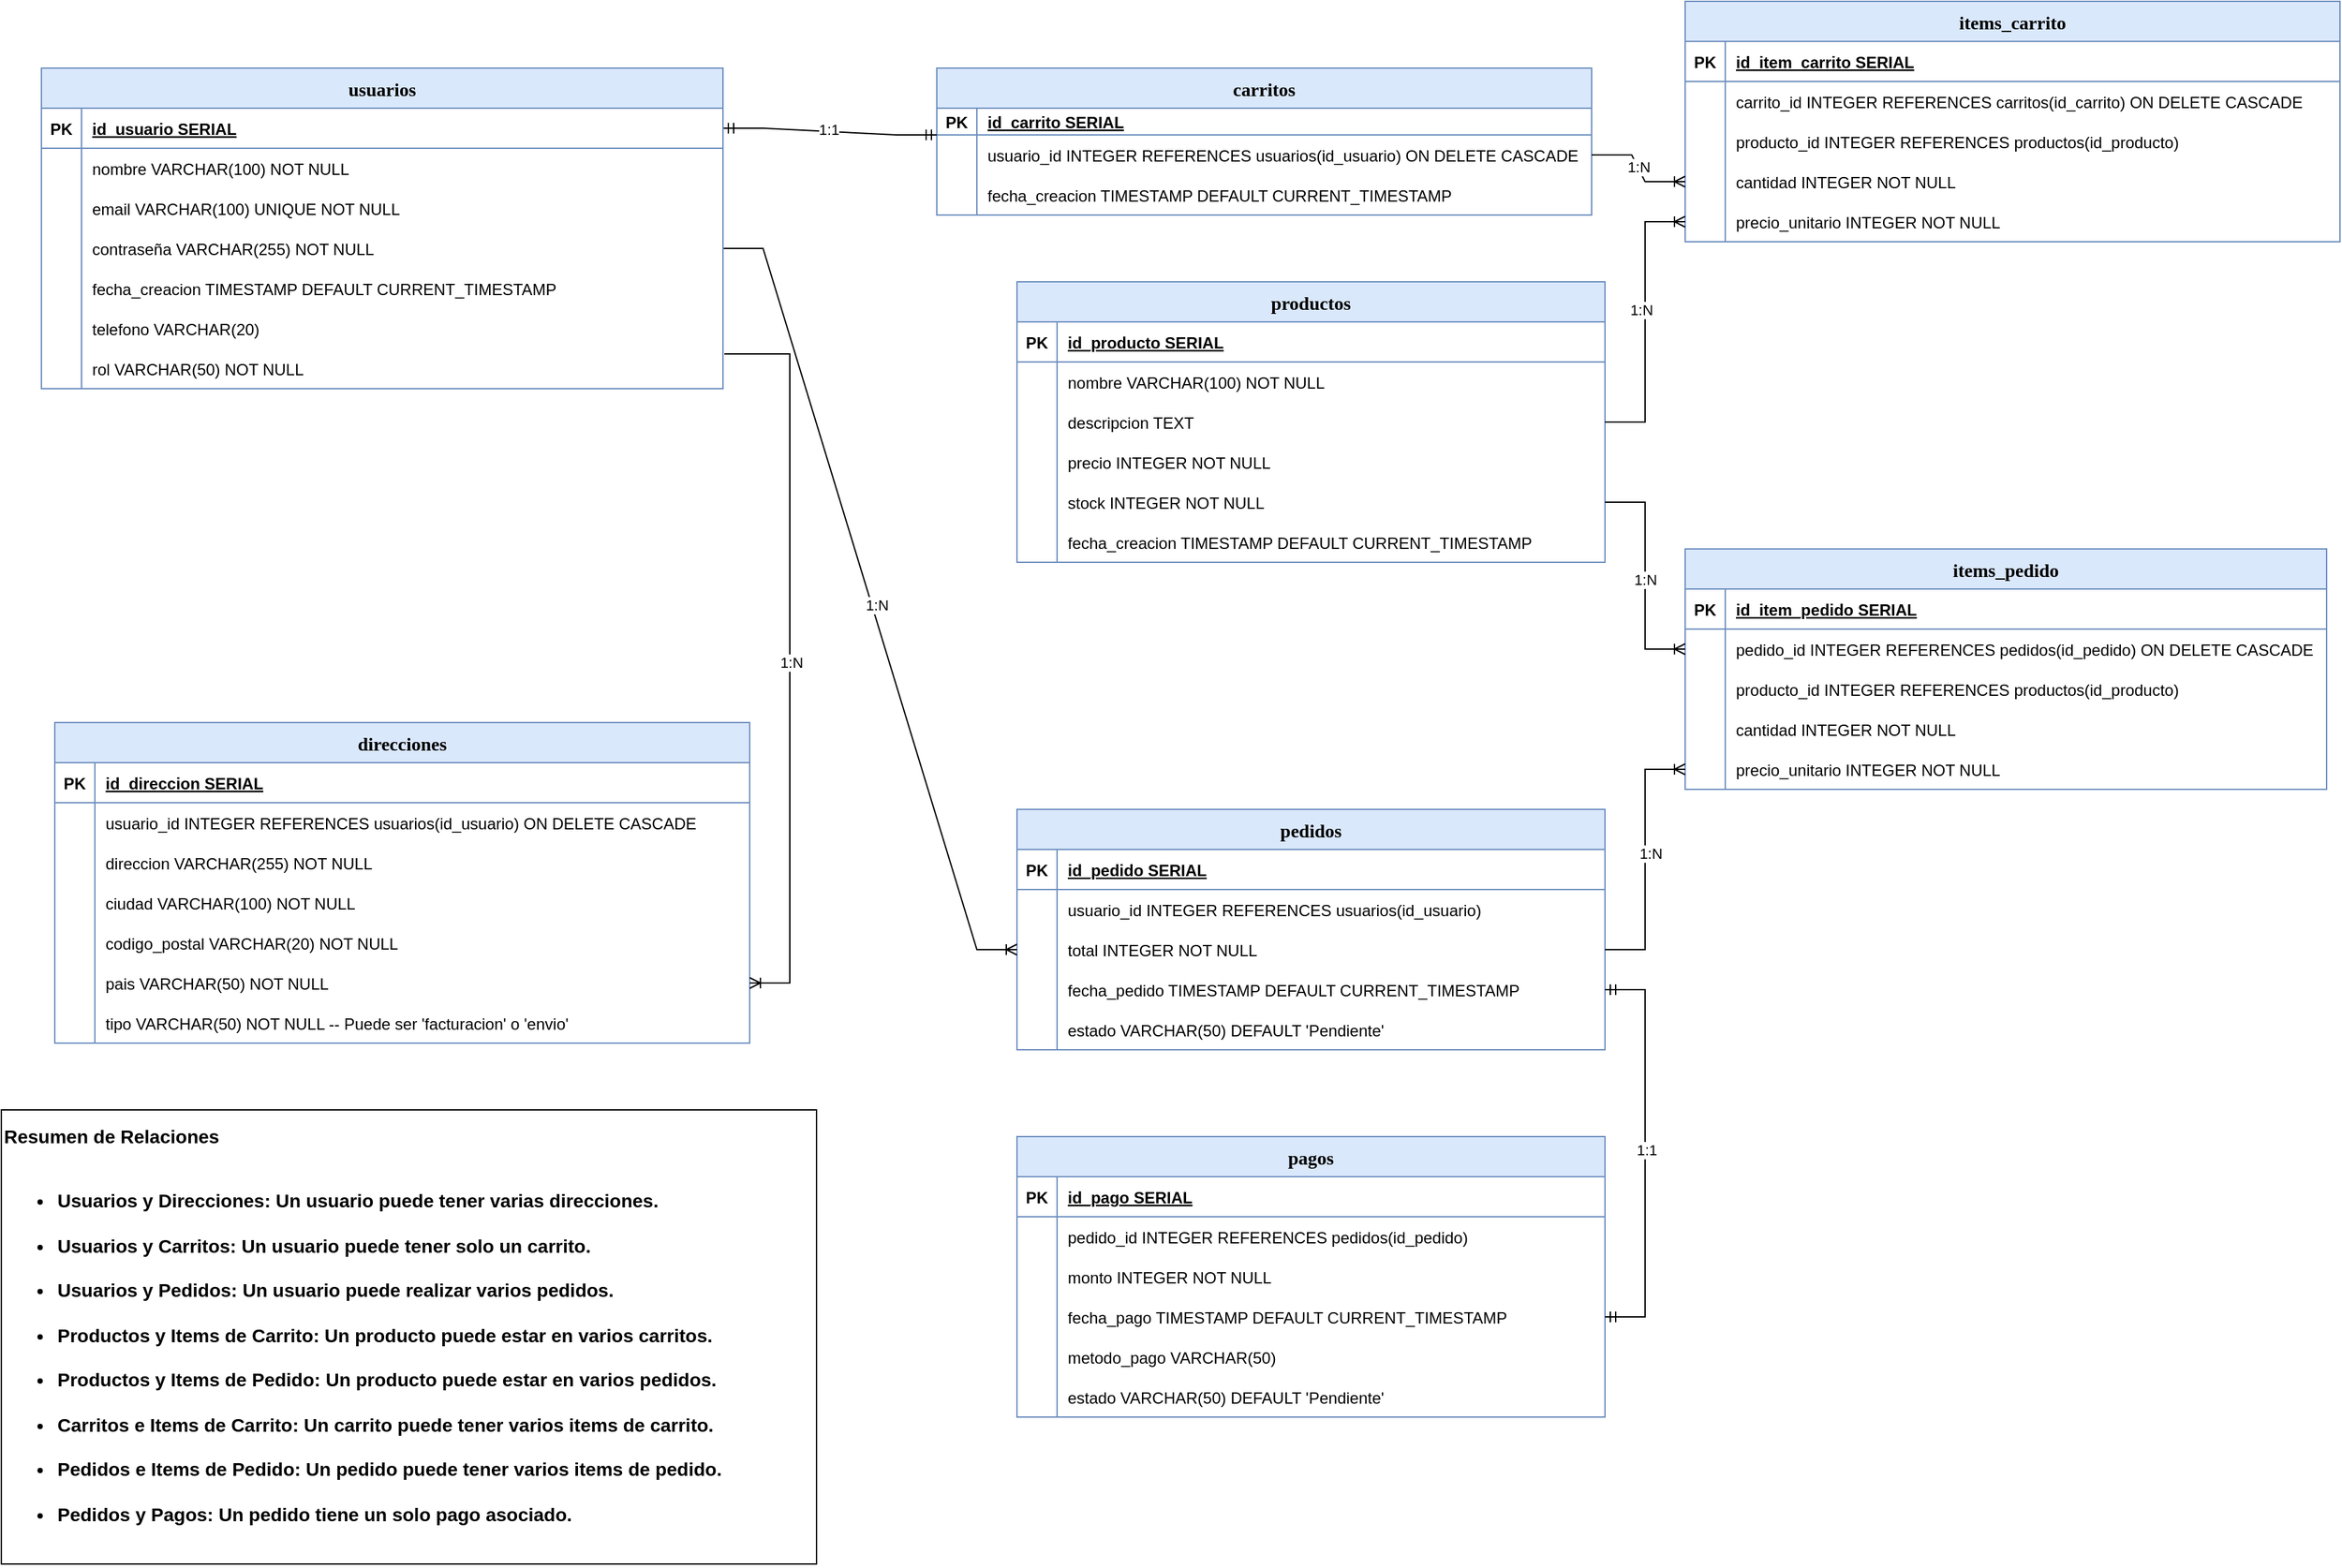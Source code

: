 <mxfile version="24.7.5">
  <diagram name="Página-1" id="pQ49djhFiz-dq5LQpzZX">
    <mxGraphModel dx="2534" dy="1741" grid="1" gridSize="10" guides="1" tooltips="1" connect="1" arrows="1" fold="1" page="1" pageScale="1" pageWidth="827" pageHeight="1169" math="0" shadow="0">
      <root>
        <mxCell id="0" />
        <mxCell id="1" parent="0" />
        <mxCell id="kSzM7BOAyV9uFFk4mlU1-20" value="direcciones" style="shape=table;startSize=30;container=1;collapsible=1;childLayout=tableLayout;fixedRows=1;rowLines=0;fontStyle=1;align=center;resizeLast=1;swimlaneFillColor=#FFFFFF;strokeColor=#6c8ebf;fillColor=#dae8fc;fontSize=14;fontFamily=Verdana;fontColor=#000000;" parent="1" vertex="1">
          <mxGeometry x="-1600" y="520" width="520" height="240" as="geometry" />
        </mxCell>
        <mxCell id="kSzM7BOAyV9uFFk4mlU1-21" value="" style="shape=tableRow;horizontal=0;startSize=0;swimlaneHead=0;swimlaneBody=0;fillColor=none;collapsible=0;dropTarget=0;points=[[0,0.5],[1,0.5]];portConstraint=eastwest;strokeColor=inherit;top=0;left=0;right=0;bottom=1;fontColor=#000000;" parent="kSzM7BOAyV9uFFk4mlU1-20" vertex="1">
          <mxGeometry y="30" width="520" height="30" as="geometry" />
        </mxCell>
        <mxCell id="kSzM7BOAyV9uFFk4mlU1-22" value="PK" style="shape=partialRectangle;overflow=hidden;connectable=0;fillColor=none;strokeColor=inherit;top=0;left=0;bottom=0;right=0;fontStyle=1;fontColor=#000000;" parent="kSzM7BOAyV9uFFk4mlU1-21" vertex="1">
          <mxGeometry width="30" height="30" as="geometry">
            <mxRectangle width="30" height="30" as="alternateBounds" />
          </mxGeometry>
        </mxCell>
        <mxCell id="kSzM7BOAyV9uFFk4mlU1-23" value="id_direccion SERIAL " style="shape=partialRectangle;overflow=hidden;connectable=0;fillColor=none;align=left;strokeColor=inherit;top=0;left=0;bottom=0;right=0;spacingLeft=6;fontStyle=5;fontColor=#000000;" parent="kSzM7BOAyV9uFFk4mlU1-21" vertex="1">
          <mxGeometry x="30" width="490" height="30" as="geometry">
            <mxRectangle width="490" height="30" as="alternateBounds" />
          </mxGeometry>
        </mxCell>
        <mxCell id="kSzM7BOAyV9uFFk4mlU1-24" value="" style="shape=tableRow;horizontal=0;startSize=0;swimlaneHead=0;swimlaneBody=0;fillColor=none;collapsible=0;dropTarget=0;points=[[0,0.5],[1,0.5]];portConstraint=eastwest;strokeColor=inherit;top=0;left=0;right=0;bottom=0;fontColor=#000000;" parent="kSzM7BOAyV9uFFk4mlU1-20" vertex="1">
          <mxGeometry y="60" width="520" height="30" as="geometry" />
        </mxCell>
        <mxCell id="kSzM7BOAyV9uFFk4mlU1-25" value="" style="shape=partialRectangle;overflow=hidden;connectable=0;fillColor=none;strokeColor=inherit;top=0;left=0;bottom=0;right=0;fontColor=#000000;" parent="kSzM7BOAyV9uFFk4mlU1-24" vertex="1">
          <mxGeometry width="30" height="30" as="geometry">
            <mxRectangle width="30" height="30" as="alternateBounds" />
          </mxGeometry>
        </mxCell>
        <mxCell id="kSzM7BOAyV9uFFk4mlU1-26" value="usuario_id INTEGER REFERENCES usuarios(id_usuario) ON DELETE CASCADE" style="shape=partialRectangle;overflow=hidden;connectable=0;fillColor=none;align=left;strokeColor=inherit;top=0;left=0;bottom=0;right=0;spacingLeft=6;fontColor=#000000;" parent="kSzM7BOAyV9uFFk4mlU1-24" vertex="1">
          <mxGeometry x="30" width="490" height="30" as="geometry">
            <mxRectangle width="490" height="30" as="alternateBounds" />
          </mxGeometry>
        </mxCell>
        <mxCell id="kSzM7BOAyV9uFFk4mlU1-27" value="" style="shape=tableRow;horizontal=0;startSize=0;swimlaneHead=0;swimlaneBody=0;fillColor=none;collapsible=0;dropTarget=0;points=[[0,0.5],[1,0.5]];portConstraint=eastwest;strokeColor=inherit;top=0;left=0;right=0;bottom=0;fontColor=#000000;" parent="kSzM7BOAyV9uFFk4mlU1-20" vertex="1">
          <mxGeometry y="90" width="520" height="30" as="geometry" />
        </mxCell>
        <mxCell id="kSzM7BOAyV9uFFk4mlU1-28" value="" style="shape=partialRectangle;overflow=hidden;connectable=0;fillColor=none;strokeColor=inherit;top=0;left=0;bottom=0;right=0;fontColor=#000000;" parent="kSzM7BOAyV9uFFk4mlU1-27" vertex="1">
          <mxGeometry width="30" height="30" as="geometry">
            <mxRectangle width="30" height="30" as="alternateBounds" />
          </mxGeometry>
        </mxCell>
        <mxCell id="kSzM7BOAyV9uFFk4mlU1-29" value="direccion VARCHAR(255) NOT NULL" style="shape=partialRectangle;overflow=hidden;connectable=0;fillColor=none;align=left;strokeColor=inherit;top=0;left=0;bottom=0;right=0;spacingLeft=6;fontColor=#000000;" parent="kSzM7BOAyV9uFFk4mlU1-27" vertex="1">
          <mxGeometry x="30" width="490" height="30" as="geometry">
            <mxRectangle width="490" height="30" as="alternateBounds" />
          </mxGeometry>
        </mxCell>
        <mxCell id="kSzM7BOAyV9uFFk4mlU1-30" value="" style="shape=tableRow;horizontal=0;startSize=0;swimlaneHead=0;swimlaneBody=0;fillColor=none;collapsible=0;dropTarget=0;points=[[0,0.5],[1,0.5]];portConstraint=eastwest;strokeColor=inherit;top=0;left=0;right=0;bottom=0;fontColor=#000000;" parent="kSzM7BOAyV9uFFk4mlU1-20" vertex="1">
          <mxGeometry y="120" width="520" height="30" as="geometry" />
        </mxCell>
        <mxCell id="kSzM7BOAyV9uFFk4mlU1-31" value="" style="shape=partialRectangle;overflow=hidden;connectable=0;fillColor=none;strokeColor=inherit;top=0;left=0;bottom=0;right=0;fontColor=#000000;" parent="kSzM7BOAyV9uFFk4mlU1-30" vertex="1">
          <mxGeometry width="30" height="30" as="geometry">
            <mxRectangle width="30" height="30" as="alternateBounds" />
          </mxGeometry>
        </mxCell>
        <mxCell id="kSzM7BOAyV9uFFk4mlU1-32" value="ciudad VARCHAR(100) NOT NULL" style="shape=partialRectangle;overflow=hidden;connectable=0;fillColor=none;align=left;strokeColor=inherit;top=0;left=0;bottom=0;right=0;spacingLeft=6;fontColor=#000000;" parent="kSzM7BOAyV9uFFk4mlU1-30" vertex="1">
          <mxGeometry x="30" width="490" height="30" as="geometry">
            <mxRectangle width="490" height="30" as="alternateBounds" />
          </mxGeometry>
        </mxCell>
        <mxCell id="kSzM7BOAyV9uFFk4mlU1-33" value="" style="shape=tableRow;horizontal=0;startSize=0;swimlaneHead=0;swimlaneBody=0;fillColor=none;collapsible=0;dropTarget=0;points=[[0,0.5],[1,0.5]];portConstraint=eastwest;strokeColor=inherit;top=0;left=0;right=0;bottom=0;fontColor=#000000;" parent="kSzM7BOAyV9uFFk4mlU1-20" vertex="1">
          <mxGeometry y="150" width="520" height="30" as="geometry" />
        </mxCell>
        <mxCell id="kSzM7BOAyV9uFFk4mlU1-34" value="" style="shape=partialRectangle;overflow=hidden;connectable=0;fillColor=none;strokeColor=inherit;top=0;left=0;bottom=0;right=0;fontColor=#000000;" parent="kSzM7BOAyV9uFFk4mlU1-33" vertex="1">
          <mxGeometry width="30" height="30" as="geometry">
            <mxRectangle width="30" height="30" as="alternateBounds" />
          </mxGeometry>
        </mxCell>
        <mxCell id="kSzM7BOAyV9uFFk4mlU1-35" value="codigo_postal VARCHAR(20) NOT NULL" style="shape=partialRectangle;overflow=hidden;connectable=0;fillColor=none;align=left;strokeColor=inherit;top=0;left=0;bottom=0;right=0;spacingLeft=6;fontColor=#000000;" parent="kSzM7BOAyV9uFFk4mlU1-33" vertex="1">
          <mxGeometry x="30" width="490" height="30" as="geometry">
            <mxRectangle width="490" height="30" as="alternateBounds" />
          </mxGeometry>
        </mxCell>
        <mxCell id="kSzM7BOAyV9uFFk4mlU1-36" value="" style="shape=tableRow;horizontal=0;startSize=0;swimlaneHead=0;swimlaneBody=0;fillColor=none;collapsible=0;dropTarget=0;points=[[0,0.5],[1,0.5]];portConstraint=eastwest;strokeColor=inherit;top=0;left=0;right=0;bottom=0;fontColor=#000000;" parent="kSzM7BOAyV9uFFk4mlU1-20" vertex="1">
          <mxGeometry y="180" width="520" height="30" as="geometry" />
        </mxCell>
        <mxCell id="kSzM7BOAyV9uFFk4mlU1-37" value="" style="shape=partialRectangle;overflow=hidden;connectable=0;fillColor=none;strokeColor=inherit;top=0;left=0;bottom=0;right=0;fontColor=#000000;" parent="kSzM7BOAyV9uFFk4mlU1-36" vertex="1">
          <mxGeometry width="30" height="30" as="geometry">
            <mxRectangle width="30" height="30" as="alternateBounds" />
          </mxGeometry>
        </mxCell>
        <mxCell id="kSzM7BOAyV9uFFk4mlU1-38" value="pais VARCHAR(50) NOT NULL" style="shape=partialRectangle;overflow=hidden;connectable=0;fillColor=none;align=left;strokeColor=inherit;top=0;left=0;bottom=0;right=0;spacingLeft=6;fontColor=#000000;" parent="kSzM7BOAyV9uFFk4mlU1-36" vertex="1">
          <mxGeometry x="30" width="490" height="30" as="geometry">
            <mxRectangle width="490" height="30" as="alternateBounds" />
          </mxGeometry>
        </mxCell>
        <mxCell id="kSzM7BOAyV9uFFk4mlU1-39" value="" style="shape=tableRow;horizontal=0;startSize=0;swimlaneHead=0;swimlaneBody=0;fillColor=none;collapsible=0;dropTarget=0;points=[[0,0.5],[1,0.5]];portConstraint=eastwest;strokeColor=inherit;top=0;left=0;right=0;bottom=0;fontColor=#000000;" parent="kSzM7BOAyV9uFFk4mlU1-20" vertex="1">
          <mxGeometry y="210" width="520" height="30" as="geometry" />
        </mxCell>
        <mxCell id="kSzM7BOAyV9uFFk4mlU1-40" value="" style="shape=partialRectangle;overflow=hidden;connectable=0;fillColor=none;strokeColor=inherit;top=0;left=0;bottom=0;right=0;fontColor=#000000;" parent="kSzM7BOAyV9uFFk4mlU1-39" vertex="1">
          <mxGeometry width="30" height="30" as="geometry">
            <mxRectangle width="30" height="30" as="alternateBounds" />
          </mxGeometry>
        </mxCell>
        <mxCell id="kSzM7BOAyV9uFFk4mlU1-41" value="tipo VARCHAR(50) NOT NULL -- Puede ser &#39;facturacion&#39; o &#39;envio&#39;" style="shape=partialRectangle;overflow=hidden;connectable=0;fillColor=none;align=left;strokeColor=inherit;top=0;left=0;bottom=0;right=0;spacingLeft=6;fontColor=#000000;" parent="kSzM7BOAyV9uFFk4mlU1-39" vertex="1">
          <mxGeometry x="30" width="490" height="30" as="geometry">
            <mxRectangle width="490" height="30" as="alternateBounds" />
          </mxGeometry>
        </mxCell>
        <mxCell id="kSzM7BOAyV9uFFk4mlU1-42" value="productos" style="shape=table;startSize=30;container=1;collapsible=1;childLayout=tableLayout;fixedRows=1;rowLines=0;fontStyle=1;align=center;resizeLast=1;fillColor=#dae8fc;strokeColor=#6C8EBF;swimlaneFillColor=#FFFFFF;fontColor=#000000;fontSize=14;fontFamily=Verdana;" parent="1" vertex="1">
          <mxGeometry x="-880" y="190" width="440" height="210" as="geometry" />
        </mxCell>
        <mxCell id="kSzM7BOAyV9uFFk4mlU1-43" value="" style="shape=tableRow;horizontal=0;startSize=0;swimlaneHead=0;swimlaneBody=0;fillColor=none;collapsible=0;dropTarget=0;points=[[0,0.5],[1,0.5]];portConstraint=eastwest;strokeColor=inherit;top=0;left=0;right=0;bottom=1;fontColor=#000000;" parent="kSzM7BOAyV9uFFk4mlU1-42" vertex="1">
          <mxGeometry y="30" width="440" height="30" as="geometry" />
        </mxCell>
        <mxCell id="kSzM7BOAyV9uFFk4mlU1-44" value="PK" style="shape=partialRectangle;overflow=hidden;connectable=0;fillColor=none;strokeColor=inherit;top=0;left=0;bottom=0;right=0;fontStyle=1;labelBorderColor=none;fontColor=#000000;" parent="kSzM7BOAyV9uFFk4mlU1-43" vertex="1">
          <mxGeometry width="30" height="30" as="geometry">
            <mxRectangle width="30" height="30" as="alternateBounds" />
          </mxGeometry>
        </mxCell>
        <mxCell id="kSzM7BOAyV9uFFk4mlU1-45" value="id_producto SERIAL " style="shape=partialRectangle;overflow=hidden;connectable=0;fillColor=none;align=left;strokeColor=inherit;top=0;left=0;bottom=0;right=0;spacingLeft=6;fontStyle=5;fontColor=#000000;" parent="kSzM7BOAyV9uFFk4mlU1-43" vertex="1">
          <mxGeometry x="30" width="410" height="30" as="geometry">
            <mxRectangle width="410" height="30" as="alternateBounds" />
          </mxGeometry>
        </mxCell>
        <mxCell id="kSzM7BOAyV9uFFk4mlU1-46" value="" style="shape=tableRow;horizontal=0;startSize=0;swimlaneHead=0;swimlaneBody=0;fillColor=none;collapsible=0;dropTarget=0;points=[[0,0.5],[1,0.5]];portConstraint=eastwest;strokeColor=inherit;top=0;left=0;right=0;bottom=0;fontColor=#000000;" parent="kSzM7BOAyV9uFFk4mlU1-42" vertex="1">
          <mxGeometry y="60" width="440" height="30" as="geometry" />
        </mxCell>
        <mxCell id="kSzM7BOAyV9uFFk4mlU1-47" value="" style="shape=partialRectangle;overflow=hidden;connectable=0;fillColor=none;strokeColor=inherit;top=0;left=0;bottom=0;right=0;labelBorderColor=none;fontColor=#000000;" parent="kSzM7BOAyV9uFFk4mlU1-46" vertex="1">
          <mxGeometry width="30" height="30" as="geometry">
            <mxRectangle width="30" height="30" as="alternateBounds" />
          </mxGeometry>
        </mxCell>
        <mxCell id="kSzM7BOAyV9uFFk4mlU1-48" value="nombre VARCHAR(100) NOT NULL" style="shape=partialRectangle;overflow=hidden;connectable=0;fillColor=none;align=left;strokeColor=inherit;top=0;left=0;bottom=0;right=0;spacingLeft=6;fontColor=#000000;" parent="kSzM7BOAyV9uFFk4mlU1-46" vertex="1">
          <mxGeometry x="30" width="410" height="30" as="geometry">
            <mxRectangle width="410" height="30" as="alternateBounds" />
          </mxGeometry>
        </mxCell>
        <mxCell id="kSzM7BOAyV9uFFk4mlU1-49" value="" style="shape=tableRow;horizontal=0;startSize=0;swimlaneHead=0;swimlaneBody=0;fillColor=none;collapsible=0;dropTarget=0;points=[[0,0.5],[1,0.5]];portConstraint=eastwest;strokeColor=inherit;top=0;left=0;right=0;bottom=0;fontColor=#000000;" parent="kSzM7BOAyV9uFFk4mlU1-42" vertex="1">
          <mxGeometry y="90" width="440" height="30" as="geometry" />
        </mxCell>
        <mxCell id="kSzM7BOAyV9uFFk4mlU1-50" value="" style="shape=partialRectangle;overflow=hidden;connectable=0;fillColor=none;strokeColor=inherit;top=0;left=0;bottom=0;right=0;labelBorderColor=none;fontColor=#000000;" parent="kSzM7BOAyV9uFFk4mlU1-49" vertex="1">
          <mxGeometry width="30" height="30" as="geometry">
            <mxRectangle width="30" height="30" as="alternateBounds" />
          </mxGeometry>
        </mxCell>
        <mxCell id="kSzM7BOAyV9uFFk4mlU1-51" value="descripcion TEXT" style="shape=partialRectangle;overflow=hidden;connectable=0;fillColor=none;align=left;strokeColor=inherit;top=0;left=0;bottom=0;right=0;spacingLeft=6;fontColor=#000000;" parent="kSzM7BOAyV9uFFk4mlU1-49" vertex="1">
          <mxGeometry x="30" width="410" height="30" as="geometry">
            <mxRectangle width="410" height="30" as="alternateBounds" />
          </mxGeometry>
        </mxCell>
        <mxCell id="kSzM7BOAyV9uFFk4mlU1-52" value="" style="shape=tableRow;horizontal=0;startSize=0;swimlaneHead=0;swimlaneBody=0;fillColor=none;collapsible=0;dropTarget=0;points=[[0,0.5],[1,0.5]];portConstraint=eastwest;strokeColor=inherit;top=0;left=0;right=0;bottom=0;fontColor=#000000;" parent="kSzM7BOAyV9uFFk4mlU1-42" vertex="1">
          <mxGeometry y="120" width="440" height="30" as="geometry" />
        </mxCell>
        <mxCell id="kSzM7BOAyV9uFFk4mlU1-53" value="" style="shape=partialRectangle;overflow=hidden;connectable=0;fillColor=none;strokeColor=inherit;top=0;left=0;bottom=0;right=0;labelBorderColor=none;fontColor=#000000;" parent="kSzM7BOAyV9uFFk4mlU1-52" vertex="1">
          <mxGeometry width="30" height="30" as="geometry">
            <mxRectangle width="30" height="30" as="alternateBounds" />
          </mxGeometry>
        </mxCell>
        <mxCell id="kSzM7BOAyV9uFFk4mlU1-54" value="precio INTEGER NOT NULL" style="shape=partialRectangle;overflow=hidden;connectable=0;fillColor=none;align=left;strokeColor=inherit;top=0;left=0;bottom=0;right=0;spacingLeft=6;fontColor=#000000;" parent="kSzM7BOAyV9uFFk4mlU1-52" vertex="1">
          <mxGeometry x="30" width="410" height="30" as="geometry">
            <mxRectangle width="410" height="30" as="alternateBounds" />
          </mxGeometry>
        </mxCell>
        <mxCell id="kSzM7BOAyV9uFFk4mlU1-55" value="" style="shape=tableRow;horizontal=0;startSize=0;swimlaneHead=0;swimlaneBody=0;fillColor=none;collapsible=0;dropTarget=0;points=[[0,0.5],[1,0.5]];portConstraint=eastwest;strokeColor=inherit;top=0;left=0;right=0;bottom=0;fontColor=#000000;" parent="kSzM7BOAyV9uFFk4mlU1-42" vertex="1">
          <mxGeometry y="150" width="440" height="30" as="geometry" />
        </mxCell>
        <mxCell id="kSzM7BOAyV9uFFk4mlU1-56" value="" style="shape=partialRectangle;overflow=hidden;connectable=0;fillColor=none;strokeColor=inherit;top=0;left=0;bottom=0;right=0;labelBorderColor=none;fontColor=#000000;" parent="kSzM7BOAyV9uFFk4mlU1-55" vertex="1">
          <mxGeometry width="30" height="30" as="geometry">
            <mxRectangle width="30" height="30" as="alternateBounds" />
          </mxGeometry>
        </mxCell>
        <mxCell id="kSzM7BOAyV9uFFk4mlU1-57" value="stock INTEGER NOT NULL" style="shape=partialRectangle;overflow=hidden;connectable=0;fillColor=none;align=left;strokeColor=inherit;top=0;left=0;bottom=0;right=0;spacingLeft=6;fontColor=#000000;" parent="kSzM7BOAyV9uFFk4mlU1-55" vertex="1">
          <mxGeometry x="30" width="410" height="30" as="geometry">
            <mxRectangle width="410" height="30" as="alternateBounds" />
          </mxGeometry>
        </mxCell>
        <mxCell id="kSzM7BOAyV9uFFk4mlU1-58" value="" style="shape=tableRow;horizontal=0;startSize=0;swimlaneHead=0;swimlaneBody=0;fillColor=none;collapsible=0;dropTarget=0;points=[[0,0.5],[1,0.5]];portConstraint=eastwest;strokeColor=inherit;top=0;left=0;right=0;bottom=0;fontColor=#000000;" parent="kSzM7BOAyV9uFFk4mlU1-42" vertex="1">
          <mxGeometry y="180" width="440" height="30" as="geometry" />
        </mxCell>
        <mxCell id="kSzM7BOAyV9uFFk4mlU1-59" value="" style="shape=partialRectangle;overflow=hidden;connectable=0;fillColor=none;strokeColor=inherit;top=0;left=0;bottom=0;right=0;labelBorderColor=none;fontColor=#000000;" parent="kSzM7BOAyV9uFFk4mlU1-58" vertex="1">
          <mxGeometry width="30" height="30" as="geometry">
            <mxRectangle width="30" height="30" as="alternateBounds" />
          </mxGeometry>
        </mxCell>
        <mxCell id="kSzM7BOAyV9uFFk4mlU1-60" value="fecha_creacion TIMESTAMP DEFAULT CURRENT_TIMESTAMP" style="shape=partialRectangle;overflow=hidden;connectable=0;fillColor=none;align=left;strokeColor=inherit;top=0;left=0;bottom=0;right=0;spacingLeft=6;fontColor=#000000;" parent="kSzM7BOAyV9uFFk4mlU1-58" vertex="1">
          <mxGeometry x="30" width="410" height="30" as="geometry">
            <mxRectangle width="410" height="30" as="alternateBounds" />
          </mxGeometry>
        </mxCell>
        <mxCell id="kSzM7BOAyV9uFFk4mlU1-61" value="carritos" style="shape=table;startSize=30;container=1;collapsible=1;childLayout=tableLayout;fixedRows=1;rowLines=0;fontStyle=1;align=center;resizeLast=1;fillColor=#dae8fc;strokeColor=#6C8EBF;swimlaneFillColor=#FFFFFF;fontColor=#000000;fontSize=14;fontFamily=Verdana;" parent="1" vertex="1">
          <mxGeometry x="-940" y="30" width="490" height="110.0" as="geometry">
            <mxRectangle x="-940" y="30" width="80" height="30" as="alternateBounds" />
          </mxGeometry>
        </mxCell>
        <mxCell id="kSzM7BOAyV9uFFk4mlU1-62" value="" style="shape=tableRow;horizontal=0;startSize=0;swimlaneHead=0;swimlaneBody=0;fillColor=none;collapsible=0;dropTarget=0;points=[[0,0.5],[1,0.5]];portConstraint=eastwest;strokeColor=inherit;top=0;left=0;right=0;bottom=1;fontColor=#000000;" parent="kSzM7BOAyV9uFFk4mlU1-61" vertex="1">
          <mxGeometry y="30" width="490" height="20" as="geometry" />
        </mxCell>
        <mxCell id="kSzM7BOAyV9uFFk4mlU1-63" value="PK" style="shape=partialRectangle;overflow=hidden;connectable=0;fillColor=none;strokeColor=inherit;top=0;left=0;bottom=0;right=0;fontStyle=1;fontColor=#000000;" parent="kSzM7BOAyV9uFFk4mlU1-62" vertex="1">
          <mxGeometry width="30" height="20" as="geometry">
            <mxRectangle width="30" height="20" as="alternateBounds" />
          </mxGeometry>
        </mxCell>
        <mxCell id="kSzM7BOAyV9uFFk4mlU1-64" value="id_carrito SERIAL " style="shape=partialRectangle;overflow=hidden;connectable=0;fillColor=none;align=left;strokeColor=inherit;top=0;left=0;bottom=0;right=0;spacingLeft=6;fontStyle=5;fontColor=#000000;" parent="kSzM7BOAyV9uFFk4mlU1-62" vertex="1">
          <mxGeometry x="30" width="460" height="20" as="geometry">
            <mxRectangle width="460" height="20" as="alternateBounds" />
          </mxGeometry>
        </mxCell>
        <mxCell id="kSzM7BOAyV9uFFk4mlU1-65" value="" style="shape=tableRow;horizontal=0;startSize=0;swimlaneHead=0;swimlaneBody=0;fillColor=none;collapsible=0;dropTarget=0;points=[[0,0.5],[1,0.5]];portConstraint=eastwest;strokeColor=inherit;top=0;left=0;right=0;bottom=0;fontColor=#000000;" parent="kSzM7BOAyV9uFFk4mlU1-61" vertex="1">
          <mxGeometry y="50" width="490" height="30" as="geometry" />
        </mxCell>
        <mxCell id="kSzM7BOAyV9uFFk4mlU1-66" value="" style="shape=partialRectangle;overflow=hidden;connectable=0;fillColor=none;strokeColor=inherit;top=0;left=0;bottom=0;right=0;fontColor=#000000;" parent="kSzM7BOAyV9uFFk4mlU1-65" vertex="1">
          <mxGeometry width="30" height="30" as="geometry">
            <mxRectangle width="30" height="30" as="alternateBounds" />
          </mxGeometry>
        </mxCell>
        <mxCell id="kSzM7BOAyV9uFFk4mlU1-67" value="usuario_id INTEGER REFERENCES usuarios(id_usuario) ON DELETE CASCADE" style="shape=partialRectangle;overflow=hidden;connectable=0;fillColor=none;align=left;strokeColor=inherit;top=0;left=0;bottom=0;right=0;spacingLeft=6;fontColor=#000000;" parent="kSzM7BOAyV9uFFk4mlU1-65" vertex="1">
          <mxGeometry x="30" width="460" height="30" as="geometry">
            <mxRectangle width="460" height="30" as="alternateBounds" />
          </mxGeometry>
        </mxCell>
        <mxCell id="kSzM7BOAyV9uFFk4mlU1-68" value="" style="shape=tableRow;horizontal=0;startSize=0;swimlaneHead=0;swimlaneBody=0;fillColor=none;collapsible=0;dropTarget=0;points=[[0,0.5],[1,0.5]];portConstraint=eastwest;strokeColor=inherit;top=0;left=0;right=0;bottom=0;fontColor=#000000;" parent="kSzM7BOAyV9uFFk4mlU1-61" vertex="1">
          <mxGeometry y="80" width="490" height="30" as="geometry" />
        </mxCell>
        <mxCell id="kSzM7BOAyV9uFFk4mlU1-69" value="" style="shape=partialRectangle;overflow=hidden;connectable=0;fillColor=none;strokeColor=inherit;top=0;left=0;bottom=0;right=0;fontColor=#000000;" parent="kSzM7BOAyV9uFFk4mlU1-68" vertex="1">
          <mxGeometry width="30" height="30" as="geometry">
            <mxRectangle width="30" height="30" as="alternateBounds" />
          </mxGeometry>
        </mxCell>
        <mxCell id="kSzM7BOAyV9uFFk4mlU1-70" value="fecha_creacion TIMESTAMP DEFAULT CURRENT_TIMESTAMP" style="shape=partialRectangle;overflow=hidden;connectable=0;fillColor=none;align=left;strokeColor=inherit;top=0;left=0;bottom=0;right=0;spacingLeft=6;fontColor=#000000;" parent="kSzM7BOAyV9uFFk4mlU1-68" vertex="1">
          <mxGeometry x="30" width="460" height="30" as="geometry">
            <mxRectangle width="460" height="30" as="alternateBounds" />
          </mxGeometry>
        </mxCell>
        <mxCell id="kSzM7BOAyV9uFFk4mlU1-71" value="items_carrito" style="shape=table;startSize=30;container=1;collapsible=1;childLayout=tableLayout;fixedRows=1;rowLines=0;fontStyle=1;align=center;resizeLast=1;swimlaneFillColor=#FFFFFF;fillColor=#dae8fc;strokeColor=#6C8EBF;fontColor=#000000;fontFamily=Verdana;fontSize=14;" parent="1" vertex="1">
          <mxGeometry x="-380" y="-20" width="490" height="180" as="geometry" />
        </mxCell>
        <mxCell id="kSzM7BOAyV9uFFk4mlU1-72" value="" style="shape=tableRow;horizontal=0;startSize=0;swimlaneHead=0;swimlaneBody=0;fillColor=none;collapsible=0;dropTarget=0;points=[[0,0.5],[1,0.5]];portConstraint=eastwest;strokeColor=inherit;top=0;left=0;right=0;bottom=1;fontColor=#000000;" parent="kSzM7BOAyV9uFFk4mlU1-71" vertex="1">
          <mxGeometry y="30" width="490" height="30" as="geometry" />
        </mxCell>
        <mxCell id="kSzM7BOAyV9uFFk4mlU1-73" value="PK" style="shape=partialRectangle;overflow=hidden;connectable=0;fillColor=none;strokeColor=inherit;top=0;left=0;bottom=0;right=0;fontStyle=1;fontColor=#000000;" parent="kSzM7BOAyV9uFFk4mlU1-72" vertex="1">
          <mxGeometry width="30" height="30" as="geometry">
            <mxRectangle width="30" height="30" as="alternateBounds" />
          </mxGeometry>
        </mxCell>
        <mxCell id="kSzM7BOAyV9uFFk4mlU1-74" value="id_item_carrito SERIAL " style="shape=partialRectangle;overflow=hidden;connectable=0;fillColor=none;align=left;strokeColor=inherit;top=0;left=0;bottom=0;right=0;spacingLeft=6;fontStyle=5;fontColor=#000000;" parent="kSzM7BOAyV9uFFk4mlU1-72" vertex="1">
          <mxGeometry x="30" width="460" height="30" as="geometry">
            <mxRectangle width="460" height="30" as="alternateBounds" />
          </mxGeometry>
        </mxCell>
        <mxCell id="kSzM7BOAyV9uFFk4mlU1-75" value="" style="shape=tableRow;horizontal=0;startSize=0;swimlaneHead=0;swimlaneBody=0;fillColor=none;collapsible=0;dropTarget=0;points=[[0,0.5],[1,0.5]];portConstraint=eastwest;strokeColor=inherit;top=0;left=0;right=0;bottom=0;fontColor=#000000;" parent="kSzM7BOAyV9uFFk4mlU1-71" vertex="1">
          <mxGeometry y="60" width="490" height="30" as="geometry" />
        </mxCell>
        <mxCell id="kSzM7BOAyV9uFFk4mlU1-76" value="" style="shape=partialRectangle;overflow=hidden;connectable=0;fillColor=none;strokeColor=inherit;top=0;left=0;bottom=0;right=0;fontColor=#000000;" parent="kSzM7BOAyV9uFFk4mlU1-75" vertex="1">
          <mxGeometry width="30" height="30" as="geometry">
            <mxRectangle width="30" height="30" as="alternateBounds" />
          </mxGeometry>
        </mxCell>
        <mxCell id="kSzM7BOAyV9uFFk4mlU1-77" value="carrito_id INTEGER REFERENCES carritos(id_carrito) ON DELETE CASCADE" style="shape=partialRectangle;overflow=hidden;connectable=0;fillColor=none;align=left;strokeColor=inherit;top=0;left=0;bottom=0;right=0;spacingLeft=6;fontColor=#000000;" parent="kSzM7BOAyV9uFFk4mlU1-75" vertex="1">
          <mxGeometry x="30" width="460" height="30" as="geometry">
            <mxRectangle width="460" height="30" as="alternateBounds" />
          </mxGeometry>
        </mxCell>
        <mxCell id="kSzM7BOAyV9uFFk4mlU1-78" value="" style="shape=tableRow;horizontal=0;startSize=0;swimlaneHead=0;swimlaneBody=0;fillColor=none;collapsible=0;dropTarget=0;points=[[0,0.5],[1,0.5]];portConstraint=eastwest;strokeColor=inherit;top=0;left=0;right=0;bottom=0;fontColor=#000000;" parent="kSzM7BOAyV9uFFk4mlU1-71" vertex="1">
          <mxGeometry y="90" width="490" height="30" as="geometry" />
        </mxCell>
        <mxCell id="kSzM7BOAyV9uFFk4mlU1-79" value="" style="shape=partialRectangle;overflow=hidden;connectable=0;fillColor=none;strokeColor=inherit;top=0;left=0;bottom=0;right=0;fontColor=#000000;" parent="kSzM7BOAyV9uFFk4mlU1-78" vertex="1">
          <mxGeometry width="30" height="30" as="geometry">
            <mxRectangle width="30" height="30" as="alternateBounds" />
          </mxGeometry>
        </mxCell>
        <mxCell id="kSzM7BOAyV9uFFk4mlU1-80" value="producto_id INTEGER REFERENCES productos(id_producto)" style="shape=partialRectangle;overflow=hidden;connectable=0;fillColor=none;align=left;strokeColor=inherit;top=0;left=0;bottom=0;right=0;spacingLeft=6;fontColor=#000000;" parent="kSzM7BOAyV9uFFk4mlU1-78" vertex="1">
          <mxGeometry x="30" width="460" height="30" as="geometry">
            <mxRectangle width="460" height="30" as="alternateBounds" />
          </mxGeometry>
        </mxCell>
        <mxCell id="kSzM7BOAyV9uFFk4mlU1-81" value="" style="shape=tableRow;horizontal=0;startSize=0;swimlaneHead=0;swimlaneBody=0;fillColor=none;collapsible=0;dropTarget=0;points=[[0,0.5],[1,0.5]];portConstraint=eastwest;strokeColor=inherit;top=0;left=0;right=0;bottom=0;fontColor=#000000;" parent="kSzM7BOAyV9uFFk4mlU1-71" vertex="1">
          <mxGeometry y="120" width="490" height="30" as="geometry" />
        </mxCell>
        <mxCell id="kSzM7BOAyV9uFFk4mlU1-82" value="" style="shape=partialRectangle;overflow=hidden;connectable=0;fillColor=none;strokeColor=inherit;top=0;left=0;bottom=0;right=0;fontColor=#000000;" parent="kSzM7BOAyV9uFFk4mlU1-81" vertex="1">
          <mxGeometry width="30" height="30" as="geometry">
            <mxRectangle width="30" height="30" as="alternateBounds" />
          </mxGeometry>
        </mxCell>
        <mxCell id="kSzM7BOAyV9uFFk4mlU1-83" value="cantidad INTEGER NOT NULL" style="shape=partialRectangle;overflow=hidden;connectable=0;fillColor=none;align=left;strokeColor=inherit;top=0;left=0;bottom=0;right=0;spacingLeft=6;fontColor=#000000;" parent="kSzM7BOAyV9uFFk4mlU1-81" vertex="1">
          <mxGeometry x="30" width="460" height="30" as="geometry">
            <mxRectangle width="460" height="30" as="alternateBounds" />
          </mxGeometry>
        </mxCell>
        <mxCell id="kSzM7BOAyV9uFFk4mlU1-84" value="" style="shape=tableRow;horizontal=0;startSize=0;swimlaneHead=0;swimlaneBody=0;fillColor=none;collapsible=0;dropTarget=0;points=[[0,0.5],[1,0.5]];portConstraint=eastwest;strokeColor=inherit;top=0;left=0;right=0;bottom=0;fontColor=#000000;" parent="kSzM7BOAyV9uFFk4mlU1-71" vertex="1">
          <mxGeometry y="150" width="490" height="30" as="geometry" />
        </mxCell>
        <mxCell id="kSzM7BOAyV9uFFk4mlU1-85" value="" style="shape=partialRectangle;overflow=hidden;connectable=0;fillColor=none;strokeColor=inherit;top=0;left=0;bottom=0;right=0;fontColor=#000000;" parent="kSzM7BOAyV9uFFk4mlU1-84" vertex="1">
          <mxGeometry width="30" height="30" as="geometry">
            <mxRectangle width="30" height="30" as="alternateBounds" />
          </mxGeometry>
        </mxCell>
        <mxCell id="kSzM7BOAyV9uFFk4mlU1-86" value="precio_unitario INTEGER NOT NULL" style="shape=partialRectangle;overflow=hidden;connectable=0;fillColor=none;align=left;strokeColor=inherit;top=0;left=0;bottom=0;right=0;spacingLeft=6;fontColor=#000000;" parent="kSzM7BOAyV9uFFk4mlU1-84" vertex="1">
          <mxGeometry x="30" width="460" height="30" as="geometry">
            <mxRectangle width="460" height="30" as="alternateBounds" />
          </mxGeometry>
        </mxCell>
        <mxCell id="kSzM7BOAyV9uFFk4mlU1-87" value="pedidos" style="shape=table;startSize=30;container=1;collapsible=1;childLayout=tableLayout;fixedRows=1;rowLines=0;fontStyle=1;align=center;resizeLast=1;fillColor=#dae8fc;strokeColor=#6c8ebf;swimlaneFillColor=#FFFFFF;fontSize=14;fontFamily=Verdana;fontColor=#000000;" parent="1" vertex="1">
          <mxGeometry x="-880" y="585" width="440" height="180" as="geometry" />
        </mxCell>
        <mxCell id="kSzM7BOAyV9uFFk4mlU1-88" value="" style="shape=tableRow;horizontal=0;startSize=0;swimlaneHead=0;swimlaneBody=0;fillColor=none;collapsible=0;dropTarget=0;points=[[0,0.5],[1,0.5]];portConstraint=eastwest;strokeColor=inherit;top=0;left=0;right=0;bottom=1;fontColor=#000000;" parent="kSzM7BOAyV9uFFk4mlU1-87" vertex="1">
          <mxGeometry y="30" width="440" height="30" as="geometry" />
        </mxCell>
        <mxCell id="kSzM7BOAyV9uFFk4mlU1-89" value="PK" style="shape=partialRectangle;overflow=hidden;connectable=0;fillColor=none;strokeColor=inherit;top=0;left=0;bottom=0;right=0;fontStyle=1;fontColor=#000000;" parent="kSzM7BOAyV9uFFk4mlU1-88" vertex="1">
          <mxGeometry width="30" height="30" as="geometry">
            <mxRectangle width="30" height="30" as="alternateBounds" />
          </mxGeometry>
        </mxCell>
        <mxCell id="kSzM7BOAyV9uFFk4mlU1-90" value="id_pedido SERIAL " style="shape=partialRectangle;overflow=hidden;connectable=0;fillColor=none;align=left;strokeColor=inherit;top=0;left=0;bottom=0;right=0;spacingLeft=6;fontStyle=5;fontColor=#000000;" parent="kSzM7BOAyV9uFFk4mlU1-88" vertex="1">
          <mxGeometry x="30" width="410" height="30" as="geometry">
            <mxRectangle width="410" height="30" as="alternateBounds" />
          </mxGeometry>
        </mxCell>
        <mxCell id="kSzM7BOAyV9uFFk4mlU1-91" value="" style="shape=tableRow;horizontal=0;startSize=0;swimlaneHead=0;swimlaneBody=0;fillColor=none;collapsible=0;dropTarget=0;points=[[0,0.5],[1,0.5]];portConstraint=eastwest;strokeColor=inherit;top=0;left=0;right=0;bottom=0;fontColor=#000000;" parent="kSzM7BOAyV9uFFk4mlU1-87" vertex="1">
          <mxGeometry y="60" width="440" height="30" as="geometry" />
        </mxCell>
        <mxCell id="kSzM7BOAyV9uFFk4mlU1-92" value="" style="shape=partialRectangle;overflow=hidden;connectable=0;fillColor=none;strokeColor=inherit;top=0;left=0;bottom=0;right=0;fontColor=#000000;" parent="kSzM7BOAyV9uFFk4mlU1-91" vertex="1">
          <mxGeometry width="30" height="30" as="geometry">
            <mxRectangle width="30" height="30" as="alternateBounds" />
          </mxGeometry>
        </mxCell>
        <mxCell id="kSzM7BOAyV9uFFk4mlU1-93" value="usuario_id INTEGER REFERENCES usuarios(id_usuario)" style="shape=partialRectangle;overflow=hidden;connectable=0;fillColor=none;align=left;strokeColor=inherit;top=0;left=0;bottom=0;right=0;spacingLeft=6;fontColor=#000000;" parent="kSzM7BOAyV9uFFk4mlU1-91" vertex="1">
          <mxGeometry x="30" width="410" height="30" as="geometry">
            <mxRectangle width="410" height="30" as="alternateBounds" />
          </mxGeometry>
        </mxCell>
        <mxCell id="kSzM7BOAyV9uFFk4mlU1-94" value="" style="shape=tableRow;horizontal=0;startSize=0;swimlaneHead=0;swimlaneBody=0;fillColor=none;collapsible=0;dropTarget=0;points=[[0,0.5],[1,0.5]];portConstraint=eastwest;strokeColor=inherit;top=0;left=0;right=0;bottom=0;fontColor=#000000;" parent="kSzM7BOAyV9uFFk4mlU1-87" vertex="1">
          <mxGeometry y="90" width="440" height="30" as="geometry" />
        </mxCell>
        <mxCell id="kSzM7BOAyV9uFFk4mlU1-95" value="" style="shape=partialRectangle;overflow=hidden;connectable=0;fillColor=none;strokeColor=inherit;top=0;left=0;bottom=0;right=0;fontColor=#000000;" parent="kSzM7BOAyV9uFFk4mlU1-94" vertex="1">
          <mxGeometry width="30" height="30" as="geometry">
            <mxRectangle width="30" height="30" as="alternateBounds" />
          </mxGeometry>
        </mxCell>
        <mxCell id="kSzM7BOAyV9uFFk4mlU1-96" value="total INTEGER NOT NULL" style="shape=partialRectangle;overflow=hidden;connectable=0;fillColor=none;align=left;strokeColor=inherit;top=0;left=0;bottom=0;right=0;spacingLeft=6;fontColor=#000000;" parent="kSzM7BOAyV9uFFk4mlU1-94" vertex="1">
          <mxGeometry x="30" width="410" height="30" as="geometry">
            <mxRectangle width="410" height="30" as="alternateBounds" />
          </mxGeometry>
        </mxCell>
        <mxCell id="kSzM7BOAyV9uFFk4mlU1-97" value="" style="shape=tableRow;horizontal=0;startSize=0;swimlaneHead=0;swimlaneBody=0;fillColor=none;collapsible=0;dropTarget=0;points=[[0,0.5],[1,0.5]];portConstraint=eastwest;strokeColor=inherit;top=0;left=0;right=0;bottom=0;fontColor=#000000;" parent="kSzM7BOAyV9uFFk4mlU1-87" vertex="1">
          <mxGeometry y="120" width="440" height="30" as="geometry" />
        </mxCell>
        <mxCell id="kSzM7BOAyV9uFFk4mlU1-98" value="" style="shape=partialRectangle;overflow=hidden;connectable=0;fillColor=none;strokeColor=inherit;top=0;left=0;bottom=0;right=0;fontColor=#000000;" parent="kSzM7BOAyV9uFFk4mlU1-97" vertex="1">
          <mxGeometry width="30" height="30" as="geometry">
            <mxRectangle width="30" height="30" as="alternateBounds" />
          </mxGeometry>
        </mxCell>
        <mxCell id="kSzM7BOAyV9uFFk4mlU1-99" value="fecha_pedido TIMESTAMP DEFAULT CURRENT_TIMESTAMP" style="shape=partialRectangle;overflow=hidden;connectable=0;fillColor=none;align=left;strokeColor=inherit;top=0;left=0;bottom=0;right=0;spacingLeft=6;fontColor=#000000;" parent="kSzM7BOAyV9uFFk4mlU1-97" vertex="1">
          <mxGeometry x="30" width="410" height="30" as="geometry">
            <mxRectangle width="410" height="30" as="alternateBounds" />
          </mxGeometry>
        </mxCell>
        <mxCell id="kSzM7BOAyV9uFFk4mlU1-100" value="" style="shape=tableRow;horizontal=0;startSize=0;swimlaneHead=0;swimlaneBody=0;fillColor=none;collapsible=0;dropTarget=0;points=[[0,0.5],[1,0.5]];portConstraint=eastwest;strokeColor=inherit;top=0;left=0;right=0;bottom=0;fontColor=#000000;" parent="kSzM7BOAyV9uFFk4mlU1-87" vertex="1">
          <mxGeometry y="150" width="440" height="30" as="geometry" />
        </mxCell>
        <mxCell id="kSzM7BOAyV9uFFk4mlU1-101" value="" style="shape=partialRectangle;overflow=hidden;connectable=0;fillColor=none;strokeColor=inherit;top=0;left=0;bottom=0;right=0;fontColor=#000000;" parent="kSzM7BOAyV9uFFk4mlU1-100" vertex="1">
          <mxGeometry width="30" height="30" as="geometry">
            <mxRectangle width="30" height="30" as="alternateBounds" />
          </mxGeometry>
        </mxCell>
        <mxCell id="kSzM7BOAyV9uFFk4mlU1-102" value="estado VARCHAR(50) DEFAULT &#39;Pendiente&#39;" style="shape=partialRectangle;overflow=hidden;connectable=0;fillColor=none;align=left;strokeColor=inherit;top=0;left=0;bottom=0;right=0;spacingLeft=6;fontColor=#000000;" parent="kSzM7BOAyV9uFFk4mlU1-100" vertex="1">
          <mxGeometry x="30" width="410" height="30" as="geometry">
            <mxRectangle width="410" height="30" as="alternateBounds" />
          </mxGeometry>
        </mxCell>
        <mxCell id="kSzM7BOAyV9uFFk4mlU1-103" value="items_pedido" style="shape=table;startSize=30;container=1;collapsible=1;childLayout=tableLayout;fixedRows=1;rowLines=0;fontStyle=1;align=center;resizeLast=1;fillColor=#dae8fc;strokeColor=#6C8EBF;swimlaneFillColor=#FFFFFF;fontColor=#000000;fontSize=14;fontFamily=Verdana;" parent="1" vertex="1">
          <mxGeometry x="-380" y="390" width="480" height="180" as="geometry" />
        </mxCell>
        <mxCell id="kSzM7BOAyV9uFFk4mlU1-104" value="" style="shape=tableRow;horizontal=0;startSize=0;swimlaneHead=0;swimlaneBody=0;fillColor=none;collapsible=0;dropTarget=0;points=[[0,0.5],[1,0.5]];portConstraint=eastwest;strokeColor=inherit;top=0;left=0;right=0;bottom=1;fontColor=#000000;" parent="kSzM7BOAyV9uFFk4mlU1-103" vertex="1">
          <mxGeometry y="30" width="480" height="30" as="geometry" />
        </mxCell>
        <mxCell id="kSzM7BOAyV9uFFk4mlU1-105" value="PK" style="shape=partialRectangle;overflow=hidden;connectable=0;fillColor=none;strokeColor=inherit;top=0;left=0;bottom=0;right=0;fontStyle=1;fontColor=#000000;" parent="kSzM7BOAyV9uFFk4mlU1-104" vertex="1">
          <mxGeometry width="30" height="30" as="geometry">
            <mxRectangle width="30" height="30" as="alternateBounds" />
          </mxGeometry>
        </mxCell>
        <mxCell id="kSzM7BOAyV9uFFk4mlU1-106" value="id_item_pedido SERIAL " style="shape=partialRectangle;overflow=hidden;connectable=0;fillColor=none;align=left;strokeColor=inherit;top=0;left=0;bottom=0;right=0;spacingLeft=6;fontStyle=5;fontColor=#000000;" parent="kSzM7BOAyV9uFFk4mlU1-104" vertex="1">
          <mxGeometry x="30" width="450" height="30" as="geometry">
            <mxRectangle width="450" height="30" as="alternateBounds" />
          </mxGeometry>
        </mxCell>
        <mxCell id="kSzM7BOAyV9uFFk4mlU1-107" value="" style="shape=tableRow;horizontal=0;startSize=0;swimlaneHead=0;swimlaneBody=0;fillColor=none;collapsible=0;dropTarget=0;points=[[0,0.5],[1,0.5]];portConstraint=eastwest;strokeColor=inherit;top=0;left=0;right=0;bottom=0;fontColor=#000000;" parent="kSzM7BOAyV9uFFk4mlU1-103" vertex="1">
          <mxGeometry y="60" width="480" height="30" as="geometry" />
        </mxCell>
        <mxCell id="kSzM7BOAyV9uFFk4mlU1-108" value="" style="shape=partialRectangle;overflow=hidden;connectable=0;fillColor=none;strokeColor=inherit;top=0;left=0;bottom=0;right=0;fontColor=#000000;" parent="kSzM7BOAyV9uFFk4mlU1-107" vertex="1">
          <mxGeometry width="30" height="30" as="geometry">
            <mxRectangle width="30" height="30" as="alternateBounds" />
          </mxGeometry>
        </mxCell>
        <mxCell id="kSzM7BOAyV9uFFk4mlU1-109" value="pedido_id INTEGER REFERENCES pedidos(id_pedido) ON DELETE CASCADE" style="shape=partialRectangle;overflow=hidden;connectable=0;fillColor=none;align=left;strokeColor=inherit;top=0;left=0;bottom=0;right=0;spacingLeft=6;fontColor=#000000;" parent="kSzM7BOAyV9uFFk4mlU1-107" vertex="1">
          <mxGeometry x="30" width="450" height="30" as="geometry">
            <mxRectangle width="450" height="30" as="alternateBounds" />
          </mxGeometry>
        </mxCell>
        <mxCell id="kSzM7BOAyV9uFFk4mlU1-110" value="" style="shape=tableRow;horizontal=0;startSize=0;swimlaneHead=0;swimlaneBody=0;fillColor=none;collapsible=0;dropTarget=0;points=[[0,0.5],[1,0.5]];portConstraint=eastwest;strokeColor=inherit;top=0;left=0;right=0;bottom=0;fontColor=#000000;" parent="kSzM7BOAyV9uFFk4mlU1-103" vertex="1">
          <mxGeometry y="90" width="480" height="30" as="geometry" />
        </mxCell>
        <mxCell id="kSzM7BOAyV9uFFk4mlU1-111" value="" style="shape=partialRectangle;overflow=hidden;connectable=0;fillColor=none;strokeColor=inherit;top=0;left=0;bottom=0;right=0;fontColor=#000000;" parent="kSzM7BOAyV9uFFk4mlU1-110" vertex="1">
          <mxGeometry width="30" height="30" as="geometry">
            <mxRectangle width="30" height="30" as="alternateBounds" />
          </mxGeometry>
        </mxCell>
        <mxCell id="kSzM7BOAyV9uFFk4mlU1-112" value="producto_id INTEGER REFERENCES productos(id_producto)" style="shape=partialRectangle;overflow=hidden;connectable=0;fillColor=none;align=left;strokeColor=inherit;top=0;left=0;bottom=0;right=0;spacingLeft=6;fontColor=#000000;" parent="kSzM7BOAyV9uFFk4mlU1-110" vertex="1">
          <mxGeometry x="30" width="450" height="30" as="geometry">
            <mxRectangle width="450" height="30" as="alternateBounds" />
          </mxGeometry>
        </mxCell>
        <mxCell id="kSzM7BOAyV9uFFk4mlU1-113" value="" style="shape=tableRow;horizontal=0;startSize=0;swimlaneHead=0;swimlaneBody=0;fillColor=none;collapsible=0;dropTarget=0;points=[[0,0.5],[1,0.5]];portConstraint=eastwest;strokeColor=inherit;top=0;left=0;right=0;bottom=0;fontColor=#000000;" parent="kSzM7BOAyV9uFFk4mlU1-103" vertex="1">
          <mxGeometry y="120" width="480" height="30" as="geometry" />
        </mxCell>
        <mxCell id="kSzM7BOAyV9uFFk4mlU1-114" value="" style="shape=partialRectangle;overflow=hidden;connectable=0;fillColor=none;strokeColor=inherit;top=0;left=0;bottom=0;right=0;fontColor=#000000;" parent="kSzM7BOAyV9uFFk4mlU1-113" vertex="1">
          <mxGeometry width="30" height="30" as="geometry">
            <mxRectangle width="30" height="30" as="alternateBounds" />
          </mxGeometry>
        </mxCell>
        <mxCell id="kSzM7BOAyV9uFFk4mlU1-115" value="cantidad INTEGER NOT NULL" style="shape=partialRectangle;overflow=hidden;connectable=0;fillColor=none;align=left;strokeColor=inherit;top=0;left=0;bottom=0;right=0;spacingLeft=6;fontColor=#000000;" parent="kSzM7BOAyV9uFFk4mlU1-113" vertex="1">
          <mxGeometry x="30" width="450" height="30" as="geometry">
            <mxRectangle width="450" height="30" as="alternateBounds" />
          </mxGeometry>
        </mxCell>
        <mxCell id="kSzM7BOAyV9uFFk4mlU1-116" value="" style="shape=tableRow;horizontal=0;startSize=0;swimlaneHead=0;swimlaneBody=0;fillColor=none;collapsible=0;dropTarget=0;points=[[0,0.5],[1,0.5]];portConstraint=eastwest;strokeColor=inherit;top=0;left=0;right=0;bottom=0;fontColor=#000000;" parent="kSzM7BOAyV9uFFk4mlU1-103" vertex="1">
          <mxGeometry y="150" width="480" height="30" as="geometry" />
        </mxCell>
        <mxCell id="kSzM7BOAyV9uFFk4mlU1-117" value="" style="shape=partialRectangle;overflow=hidden;connectable=0;fillColor=none;strokeColor=inherit;top=0;left=0;bottom=0;right=0;fontColor=#000000;" parent="kSzM7BOAyV9uFFk4mlU1-116" vertex="1">
          <mxGeometry width="30" height="30" as="geometry">
            <mxRectangle width="30" height="30" as="alternateBounds" />
          </mxGeometry>
        </mxCell>
        <mxCell id="kSzM7BOAyV9uFFk4mlU1-118" value="precio_unitario INTEGER NOT NULL" style="shape=partialRectangle;overflow=hidden;connectable=0;fillColor=none;align=left;strokeColor=inherit;top=0;left=0;bottom=0;right=0;spacingLeft=6;fontColor=#000000;" parent="kSzM7BOAyV9uFFk4mlU1-116" vertex="1">
          <mxGeometry x="30" width="450" height="30" as="geometry">
            <mxRectangle width="450" height="30" as="alternateBounds" />
          </mxGeometry>
        </mxCell>
        <mxCell id="kSzM7BOAyV9uFFk4mlU1-119" value="pagos" style="shape=table;startSize=30;container=1;collapsible=1;childLayout=tableLayout;fixedRows=1;rowLines=0;fontStyle=1;align=center;resizeLast=1;fillColor=#dae8fc;strokeColor=#6c8ebf;fontSize=14;fontFamily=Verdana;swimlaneFillColor=#FFFFFF;fontColor=#000000;" parent="1" vertex="1">
          <mxGeometry x="-880" y="830" width="440" height="210" as="geometry" />
        </mxCell>
        <mxCell id="kSzM7BOAyV9uFFk4mlU1-120" value="" style="shape=tableRow;horizontal=0;startSize=0;swimlaneHead=0;swimlaneBody=0;fillColor=none;collapsible=0;dropTarget=0;points=[[0,0.5],[1,0.5]];portConstraint=eastwest;strokeColor=inherit;top=0;left=0;right=0;bottom=1;fontColor=#000000;" parent="kSzM7BOAyV9uFFk4mlU1-119" vertex="1">
          <mxGeometry y="30" width="440" height="30" as="geometry" />
        </mxCell>
        <mxCell id="kSzM7BOAyV9uFFk4mlU1-121" value="PK" style="shape=partialRectangle;overflow=hidden;connectable=0;fillColor=none;strokeColor=inherit;top=0;left=0;bottom=0;right=0;fontStyle=1;fontColor=#000000;" parent="kSzM7BOAyV9uFFk4mlU1-120" vertex="1">
          <mxGeometry width="30" height="30" as="geometry">
            <mxRectangle width="30" height="30" as="alternateBounds" />
          </mxGeometry>
        </mxCell>
        <mxCell id="kSzM7BOAyV9uFFk4mlU1-122" value="id_pago SERIAL " style="shape=partialRectangle;overflow=hidden;connectable=0;fillColor=none;align=left;strokeColor=inherit;top=0;left=0;bottom=0;right=0;spacingLeft=6;fontStyle=5;fontColor=#000000;" parent="kSzM7BOAyV9uFFk4mlU1-120" vertex="1">
          <mxGeometry x="30" width="410" height="30" as="geometry">
            <mxRectangle width="410" height="30" as="alternateBounds" />
          </mxGeometry>
        </mxCell>
        <mxCell id="kSzM7BOAyV9uFFk4mlU1-123" value="" style="shape=tableRow;horizontal=0;startSize=0;swimlaneHead=0;swimlaneBody=0;fillColor=none;collapsible=0;dropTarget=0;points=[[0,0.5],[1,0.5]];portConstraint=eastwest;strokeColor=inherit;top=0;left=0;right=0;bottom=0;fontColor=#000000;" parent="kSzM7BOAyV9uFFk4mlU1-119" vertex="1">
          <mxGeometry y="60" width="440" height="30" as="geometry" />
        </mxCell>
        <mxCell id="kSzM7BOAyV9uFFk4mlU1-124" value="" style="shape=partialRectangle;overflow=hidden;connectable=0;fillColor=none;strokeColor=inherit;top=0;left=0;bottom=0;right=0;fontColor=#000000;" parent="kSzM7BOAyV9uFFk4mlU1-123" vertex="1">
          <mxGeometry width="30" height="30" as="geometry">
            <mxRectangle width="30" height="30" as="alternateBounds" />
          </mxGeometry>
        </mxCell>
        <mxCell id="kSzM7BOAyV9uFFk4mlU1-125" value="pedido_id INTEGER REFERENCES pedidos(id_pedido)" style="shape=partialRectangle;overflow=hidden;connectable=0;fillColor=none;align=left;strokeColor=inherit;top=0;left=0;bottom=0;right=0;spacingLeft=6;fontColor=#000000;" parent="kSzM7BOAyV9uFFk4mlU1-123" vertex="1">
          <mxGeometry x="30" width="410" height="30" as="geometry">
            <mxRectangle width="410" height="30" as="alternateBounds" />
          </mxGeometry>
        </mxCell>
        <mxCell id="kSzM7BOAyV9uFFk4mlU1-126" value="" style="shape=tableRow;horizontal=0;startSize=0;swimlaneHead=0;swimlaneBody=0;fillColor=none;collapsible=0;dropTarget=0;points=[[0,0.5],[1,0.5]];portConstraint=eastwest;strokeColor=inherit;top=0;left=0;right=0;bottom=0;fontColor=#000000;" parent="kSzM7BOAyV9uFFk4mlU1-119" vertex="1">
          <mxGeometry y="90" width="440" height="30" as="geometry" />
        </mxCell>
        <mxCell id="kSzM7BOAyV9uFFk4mlU1-127" value="" style="shape=partialRectangle;overflow=hidden;connectable=0;fillColor=none;strokeColor=inherit;top=0;left=0;bottom=0;right=0;fontColor=#000000;" parent="kSzM7BOAyV9uFFk4mlU1-126" vertex="1">
          <mxGeometry width="30" height="30" as="geometry">
            <mxRectangle width="30" height="30" as="alternateBounds" />
          </mxGeometry>
        </mxCell>
        <mxCell id="kSzM7BOAyV9uFFk4mlU1-128" value="monto INTEGER NOT NULL" style="shape=partialRectangle;overflow=hidden;connectable=0;fillColor=none;align=left;strokeColor=inherit;top=0;left=0;bottom=0;right=0;spacingLeft=6;fontColor=#000000;" parent="kSzM7BOAyV9uFFk4mlU1-126" vertex="1">
          <mxGeometry x="30" width="410" height="30" as="geometry">
            <mxRectangle width="410" height="30" as="alternateBounds" />
          </mxGeometry>
        </mxCell>
        <mxCell id="kSzM7BOAyV9uFFk4mlU1-129" value="" style="shape=tableRow;horizontal=0;startSize=0;swimlaneHead=0;swimlaneBody=0;fillColor=none;collapsible=0;dropTarget=0;points=[[0,0.5],[1,0.5]];portConstraint=eastwest;strokeColor=inherit;top=0;left=0;right=0;bottom=0;fontColor=#000000;" parent="kSzM7BOAyV9uFFk4mlU1-119" vertex="1">
          <mxGeometry y="120" width="440" height="30" as="geometry" />
        </mxCell>
        <mxCell id="kSzM7BOAyV9uFFk4mlU1-130" value="" style="shape=partialRectangle;overflow=hidden;connectable=0;fillColor=none;strokeColor=inherit;top=0;left=0;bottom=0;right=0;fontColor=#000000;" parent="kSzM7BOAyV9uFFk4mlU1-129" vertex="1">
          <mxGeometry width="30" height="30" as="geometry">
            <mxRectangle width="30" height="30" as="alternateBounds" />
          </mxGeometry>
        </mxCell>
        <mxCell id="kSzM7BOAyV9uFFk4mlU1-131" value="fecha_pago TIMESTAMP DEFAULT CURRENT_TIMESTAMP" style="shape=partialRectangle;overflow=hidden;connectable=0;fillColor=none;align=left;strokeColor=inherit;top=0;left=0;bottom=0;right=0;spacingLeft=6;fontColor=#000000;" parent="kSzM7BOAyV9uFFk4mlU1-129" vertex="1">
          <mxGeometry x="30" width="410" height="30" as="geometry">
            <mxRectangle width="410" height="30" as="alternateBounds" />
          </mxGeometry>
        </mxCell>
        <mxCell id="kSzM7BOAyV9uFFk4mlU1-132" value="" style="shape=tableRow;horizontal=0;startSize=0;swimlaneHead=0;swimlaneBody=0;fillColor=none;collapsible=0;dropTarget=0;points=[[0,0.5],[1,0.5]];portConstraint=eastwest;strokeColor=inherit;top=0;left=0;right=0;bottom=0;fontColor=#000000;" parent="kSzM7BOAyV9uFFk4mlU1-119" vertex="1">
          <mxGeometry y="150" width="440" height="30" as="geometry" />
        </mxCell>
        <mxCell id="kSzM7BOAyV9uFFk4mlU1-133" value="" style="shape=partialRectangle;overflow=hidden;connectable=0;fillColor=none;strokeColor=inherit;top=0;left=0;bottom=0;right=0;fontColor=#000000;" parent="kSzM7BOAyV9uFFk4mlU1-132" vertex="1">
          <mxGeometry width="30" height="30" as="geometry">
            <mxRectangle width="30" height="30" as="alternateBounds" />
          </mxGeometry>
        </mxCell>
        <mxCell id="kSzM7BOAyV9uFFk4mlU1-134" value="metodo_pago VARCHAR(50)" style="shape=partialRectangle;overflow=hidden;connectable=0;fillColor=none;align=left;strokeColor=inherit;top=0;left=0;bottom=0;right=0;spacingLeft=6;fontColor=#000000;" parent="kSzM7BOAyV9uFFk4mlU1-132" vertex="1">
          <mxGeometry x="30" width="410" height="30" as="geometry">
            <mxRectangle width="410" height="30" as="alternateBounds" />
          </mxGeometry>
        </mxCell>
        <mxCell id="kSzM7BOAyV9uFFk4mlU1-135" value="" style="shape=tableRow;horizontal=0;startSize=0;swimlaneHead=0;swimlaneBody=0;fillColor=none;collapsible=0;dropTarget=0;points=[[0,0.5],[1,0.5]];portConstraint=eastwest;strokeColor=inherit;top=0;left=0;right=0;bottom=0;fontColor=#000000;" parent="kSzM7BOAyV9uFFk4mlU1-119" vertex="1">
          <mxGeometry y="180" width="440" height="30" as="geometry" />
        </mxCell>
        <mxCell id="kSzM7BOAyV9uFFk4mlU1-136" value="" style="shape=partialRectangle;overflow=hidden;connectable=0;fillColor=none;strokeColor=inherit;top=0;left=0;bottom=0;right=0;fontColor=#000000;" parent="kSzM7BOAyV9uFFk4mlU1-135" vertex="1">
          <mxGeometry width="30" height="30" as="geometry">
            <mxRectangle width="30" height="30" as="alternateBounds" />
          </mxGeometry>
        </mxCell>
        <mxCell id="kSzM7BOAyV9uFFk4mlU1-137" value="estado VARCHAR(50) DEFAULT &#39;Pendiente&#39;" style="shape=partialRectangle;overflow=hidden;connectable=0;fillColor=none;align=left;strokeColor=inherit;top=0;left=0;bottom=0;right=0;spacingLeft=6;fontColor=#000000;" parent="kSzM7BOAyV9uFFk4mlU1-135" vertex="1">
          <mxGeometry x="30" width="410" height="30" as="geometry">
            <mxRectangle width="410" height="30" as="alternateBounds" />
          </mxGeometry>
        </mxCell>
        <mxCell id="kSzM7BOAyV9uFFk4mlU1-138" value="" style="edgeStyle=entityRelationEdgeStyle;fontSize=12;html=1;endArrow=ERoneToMany;rounded=0;exitX=1.002;exitY=0.133;exitDx=0;exitDy=0;exitPerimeter=0;" parent="1" source="35KJ_E-MkG0KH7vnqwQx-25" target="kSzM7BOAyV9uFFk4mlU1-36" edge="1">
          <mxGeometry width="100" height="100" relative="1" as="geometry">
            <mxPoint x="-1080" y="245" as="sourcePoint" />
            <mxPoint x="-860" y="685" as="targetPoint" />
            <Array as="points">
              <mxPoint x="-880" y="240" />
              <mxPoint x="-900" y="240" />
              <mxPoint x="-800" y="298.52" />
              <mxPoint x="-760" y="378.52" />
            </Array>
          </mxGeometry>
        </mxCell>
        <mxCell id="kSzM7BOAyV9uFFk4mlU1-141" value="1:N" style="edgeLabel;html=1;align=center;verticalAlign=middle;resizable=0;points=[];" parent="kSzM7BOAyV9uFFk4mlU1-138" vertex="1" connectable="0">
          <mxGeometry x="0.014" y="1" relative="1" as="geometry">
            <mxPoint y="1" as="offset" />
          </mxGeometry>
        </mxCell>
        <mxCell id="kSzM7BOAyV9uFFk4mlU1-139" value="" style="edgeStyle=entityRelationEdgeStyle;fontSize=12;html=1;endArrow=ERmandOne;startArrow=ERmandOne;rounded=0;entryX=0;entryY=0;entryDx=0;entryDy=0;exitX=1;exitY=0.5;exitDx=0;exitDy=0;entryPerimeter=0;" parent="1" source="35KJ_E-MkG0KH7vnqwQx-7" target="kSzM7BOAyV9uFFk4mlU1-65" edge="1">
          <mxGeometry width="100" height="100" relative="1" as="geometry">
            <mxPoint x="-1100" y="81.91" as="sourcePoint" />
            <mxPoint x="-954.9" y="68.1" as="targetPoint" />
            <Array as="points">
              <mxPoint x="-834.9" y="-31.9" />
              <mxPoint x="-804.9" y="-11.9" />
              <mxPoint x="-864.9" y="18.1" />
            </Array>
          </mxGeometry>
        </mxCell>
        <mxCell id="kSzM7BOAyV9uFFk4mlU1-140" value="1:1" style="edgeLabel;html=1;align=center;verticalAlign=middle;resizable=0;points=[];" parent="kSzM7BOAyV9uFFk4mlU1-139" vertex="1" connectable="0">
          <mxGeometry x="-0.017" y="2" relative="1" as="geometry">
            <mxPoint as="offset" />
          </mxGeometry>
        </mxCell>
        <mxCell id="kSzM7BOAyV9uFFk4mlU1-142" value="" style="edgeStyle=entityRelationEdgeStyle;fontSize=12;html=1;endArrow=ERoneToMany;rounded=0;exitX=1;exitY=0.5;exitDx=0;exitDy=0;entryX=0;entryY=0.5;entryDx=0;entryDy=0;" parent="1" source="35KJ_E-MkG0KH7vnqwQx-16" target="kSzM7BOAyV9uFFk4mlU1-94" edge="1">
          <mxGeometry width="100" height="100" relative="1" as="geometry">
            <mxPoint x="-1080" y="155" as="sourcePoint" />
            <mxPoint x="-680" y="240" as="targetPoint" />
          </mxGeometry>
        </mxCell>
        <mxCell id="kSzM7BOAyV9uFFk4mlU1-143" value="1:N" style="edgeLabel;html=1;align=center;verticalAlign=middle;resizable=0;points=[];" parent="kSzM7BOAyV9uFFk4mlU1-142" vertex="1" connectable="0">
          <mxGeometry x="0.019" y="3" relative="1" as="geometry">
            <mxPoint as="offset" />
          </mxGeometry>
        </mxCell>
        <mxCell id="kSzM7BOAyV9uFFk4mlU1-144" value="" style="edgeStyle=entityRelationEdgeStyle;fontSize=12;html=1;endArrow=ERoneToMany;rounded=0;exitX=1;exitY=0.5;exitDx=0;exitDy=0;entryX=0;entryY=0.5;entryDx=0;entryDy=0;" parent="1" source="kSzM7BOAyV9uFFk4mlU1-49" target="kSzM7BOAyV9uFFk4mlU1-84" edge="1">
          <mxGeometry width="100" height="100" relative="1" as="geometry">
            <mxPoint x="-290" y="310" as="sourcePoint" />
            <mxPoint x="-370" y="157" as="targetPoint" />
          </mxGeometry>
        </mxCell>
        <mxCell id="kSzM7BOAyV9uFFk4mlU1-145" value="1:N" style="edgeLabel;html=1;align=center;verticalAlign=middle;resizable=0;points=[];" parent="kSzM7BOAyV9uFFk4mlU1-144" vertex="1" connectable="0">
          <mxGeometry x="0.087" y="3" relative="1" as="geometry">
            <mxPoint as="offset" />
          </mxGeometry>
        </mxCell>
        <mxCell id="kSzM7BOAyV9uFFk4mlU1-146" value="" style="edgeStyle=entityRelationEdgeStyle;fontSize=12;html=1;endArrow=ERoneToMany;rounded=0;exitX=1;exitY=0.5;exitDx=0;exitDy=0;entryX=0;entryY=0.5;entryDx=0;entryDy=0;" parent="1" source="kSzM7BOAyV9uFFk4mlU1-55" target="kSzM7BOAyV9uFFk4mlU1-107" edge="1">
          <mxGeometry width="100" height="100" relative="1" as="geometry">
            <mxPoint x="-250" y="370" as="sourcePoint" />
            <mxPoint x="-150" y="270" as="targetPoint" />
          </mxGeometry>
        </mxCell>
        <mxCell id="kSzM7BOAyV9uFFk4mlU1-147" value="1:N" style="edgeLabel;html=1;align=center;verticalAlign=middle;resizable=0;points=[];" parent="kSzM7BOAyV9uFFk4mlU1-146" vertex="1" connectable="0">
          <mxGeometry x="0.032" relative="1" as="geometry">
            <mxPoint as="offset" />
          </mxGeometry>
        </mxCell>
        <mxCell id="kSzM7BOAyV9uFFk4mlU1-148" value="" style="edgeStyle=entityRelationEdgeStyle;fontSize=12;html=1;endArrow=ERoneToMany;rounded=0;exitX=1;exitY=0.5;exitDx=0;exitDy=0;entryX=0;entryY=0.5;entryDx=0;entryDy=0;" parent="1" source="kSzM7BOAyV9uFFk4mlU1-65" target="kSzM7BOAyV9uFFk4mlU1-81" edge="1">
          <mxGeometry width="100" height="100" relative="1" as="geometry">
            <mxPoint x="-560" y="350" as="sourcePoint" />
            <mxPoint x="-460" y="250" as="targetPoint" />
          </mxGeometry>
        </mxCell>
        <mxCell id="kSzM7BOAyV9uFFk4mlU1-151" value=":N" style="edgeLabel;html=1;align=center;verticalAlign=middle;resizable=0;points=[];" parent="kSzM7BOAyV9uFFk4mlU1-148" vertex="1" connectable="0">
          <mxGeometry x="-0.036" relative="1" as="geometry">
            <mxPoint as="offset" />
          </mxGeometry>
        </mxCell>
        <mxCell id="kSzM7BOAyV9uFFk4mlU1-152" value="1:N" style="edgeLabel;html=1;align=center;verticalAlign=middle;resizable=0;points=[];" parent="kSzM7BOAyV9uFFk4mlU1-148" vertex="1" connectable="0">
          <mxGeometry x="-0.032" relative="1" as="geometry">
            <mxPoint as="offset" />
          </mxGeometry>
        </mxCell>
        <mxCell id="kSzM7BOAyV9uFFk4mlU1-153" value="" style="edgeStyle=entityRelationEdgeStyle;fontSize=12;html=1;endArrow=ERoneToMany;rounded=0;exitX=1;exitY=0.5;exitDx=0;exitDy=0;entryX=0;entryY=0.5;entryDx=0;entryDy=0;" parent="1" source="kSzM7BOAyV9uFFk4mlU1-94" target="kSzM7BOAyV9uFFk4mlU1-116" edge="1">
          <mxGeometry width="100" height="100" relative="1" as="geometry">
            <mxPoint x="-350" y="620" as="sourcePoint" />
            <mxPoint x="250" y="350" as="targetPoint" />
          </mxGeometry>
        </mxCell>
        <mxCell id="kSzM7BOAyV9uFFk4mlU1-154" value="1:N" style="edgeLabel;html=1;align=center;verticalAlign=middle;resizable=0;points=[];" parent="kSzM7BOAyV9uFFk4mlU1-153" vertex="1" connectable="0">
          <mxGeometry x="0.045" y="-4" relative="1" as="geometry">
            <mxPoint as="offset" />
          </mxGeometry>
        </mxCell>
        <mxCell id="kSzM7BOAyV9uFFk4mlU1-155" value="" style="edgeStyle=entityRelationEdgeStyle;fontSize=12;html=1;endArrow=ERmandOne;startArrow=ERmandOne;rounded=0;exitX=1;exitY=0.5;exitDx=0;exitDy=0;entryX=1;entryY=0.5;entryDx=0;entryDy=0;" parent="1" source="kSzM7BOAyV9uFFk4mlU1-97" target="kSzM7BOAyV9uFFk4mlU1-129" edge="1">
          <mxGeometry width="100" height="100" relative="1" as="geometry">
            <mxPoint x="-400" y="560" as="sourcePoint" />
            <mxPoint x="-240" y="810" as="targetPoint" />
          </mxGeometry>
        </mxCell>
        <mxCell id="kSzM7BOAyV9uFFk4mlU1-156" value="1:1" style="edgeLabel;html=1;align=center;verticalAlign=middle;resizable=0;points=[];" parent="kSzM7BOAyV9uFFk4mlU1-155" vertex="1" connectable="0">
          <mxGeometry x="-0.019" y="1" relative="1" as="geometry">
            <mxPoint as="offset" />
          </mxGeometry>
        </mxCell>
        <mxCell id="kSzM7BOAyV9uFFk4mlU1-157" value="&lt;p style=&quot;font-size: 14px;&quot; class=&quot;MsoNormal&quot;&gt;&lt;b style=&quot;&quot;&gt;&lt;font style=&quot;font-size: 14px;&quot;&gt;Resumen de Relaciones&lt;/font&gt;&lt;/b&gt;&lt;/p&gt;&lt;ul style=&quot;margin-top: 0cm; font-size: 14px;&quot; type=&quot;disc&quot;&gt;&lt;font style=&quot;font-size: 14px;&quot;&gt;&lt;br&gt; &lt;/font&gt;&lt;li style=&quot;&quot; class=&quot;MsoNormal&quot;&gt;&lt;b&gt;&lt;font style=&quot;font-size: 14px;&quot;&gt;Usuarios y Direcciones: Un usuario puede tener varias direcciones.&lt;/font&gt;&lt;/b&gt;&lt;/li&gt;&lt;font style=&quot;font-size: 14px;&quot;&gt;&lt;br&gt; &lt;/font&gt;&lt;li style=&quot;&quot; class=&quot;MsoNormal&quot;&gt;&lt;b&gt;&lt;font style=&quot;font-size: 14px;&quot;&gt;Usuarios y Carritos: Un usuario puede tener solo un carrito.&lt;/font&gt;&lt;/b&gt;&lt;/li&gt;&lt;font style=&quot;font-size: 14px;&quot;&gt;&lt;br&gt; &lt;/font&gt;&lt;li style=&quot;&quot; class=&quot;MsoNormal&quot;&gt;&lt;b&gt;&lt;font style=&quot;font-size: 14px;&quot;&gt;Usuarios y Pedidos: Un usuario puede realizar varios pedidos.&lt;/font&gt;&lt;/b&gt;&lt;/li&gt;&lt;font style=&quot;font-size: 14px;&quot;&gt;&lt;br&gt; &lt;/font&gt;&lt;li style=&quot;&quot; class=&quot;MsoNormal&quot;&gt;&lt;b&gt;&lt;font style=&quot;font-size: 14px;&quot;&gt;Productos y Items de Carrito: Un producto puede estar en varios carritos.&lt;/font&gt;&lt;/b&gt;&lt;/li&gt;&lt;font style=&quot;font-size: 14px;&quot;&gt;&lt;br&gt; &lt;/font&gt;&lt;li style=&quot;&quot; class=&quot;MsoNormal&quot;&gt;&lt;b&gt;&lt;font style=&quot;font-size: 14px;&quot;&gt;Productos y Items de Pedido: Un producto puede estar en varios pedidos.&lt;/font&gt;&lt;/b&gt;&lt;/li&gt;&lt;font style=&quot;font-size: 14px;&quot;&gt;&lt;br&gt; &lt;/font&gt;&lt;li style=&quot;&quot; class=&quot;MsoNormal&quot;&gt;&lt;b&gt;&lt;font style=&quot;font-size: 14px;&quot;&gt;Carritos e Items de Carrito: Un carrito puede tener varios items de carrito.&lt;/font&gt;&lt;/b&gt;&lt;/li&gt;&lt;font style=&quot;font-size: 14px;&quot;&gt;&lt;br&gt; &lt;/font&gt;&lt;li style=&quot;&quot; class=&quot;MsoNormal&quot;&gt;&lt;b&gt;&lt;font style=&quot;font-size: 14px;&quot;&gt;Pedidos e Items de Pedido: Un pedido puede tener varios items de pedido.&lt;/font&gt;&lt;/b&gt;&lt;/li&gt;&lt;font style=&quot;font-size: 14px;&quot;&gt;&lt;br&gt; &lt;/font&gt;&lt;li style=&quot;&quot; class=&quot;MsoNormal&quot;&gt;&lt;b style=&quot;&quot;&gt;&lt;font style=&quot;font-size: 14px;&quot;&gt;Pedidos y Pagos: Un pedido tiene un solo pago asociado.&lt;/font&gt;&lt;/b&gt;&lt;/li&gt;&lt;br&gt;&lt;/ul&gt;" style="rounded=0;whiteSpace=wrap;html=1;align=left;" parent="1" vertex="1">
          <mxGeometry x="-1640" y="810" width="610" height="340" as="geometry" />
        </mxCell>
        <mxCell id="35KJ_E-MkG0KH7vnqwQx-1" value="" style="shape=tableRow;horizontal=0;startSize=0;swimlaneHead=0;swimlaneBody=0;fillColor=none;collapsible=0;dropTarget=0;points=[[0,0.5],[1,0.5]];portConstraint=eastwest;strokeColor=inherit;top=0;left=0;right=0;bottom=0;fontColor=#FFFFFF;" vertex="1" parent="1">
          <mxGeometry x="-1590" y="260" width="510" height="30" as="geometry" />
        </mxCell>
        <mxCell id="35KJ_E-MkG0KH7vnqwQx-2" value="" style="shape=partialRectangle;overflow=hidden;connectable=0;fillColor=none;strokeColor=inherit;top=0;left=0;bottom=0;right=0;fontColor=#FFFFFF;" vertex="1" parent="35KJ_E-MkG0KH7vnqwQx-1">
          <mxGeometry width="30" height="30" as="geometry">
            <mxRectangle width="30" height="30" as="alternateBounds" />
          </mxGeometry>
        </mxCell>
        <mxCell id="35KJ_E-MkG0KH7vnqwQx-4" value="" style="shape=partialRectangle;overflow=hidden;connectable=0;fillColor=none;strokeColor=inherit;top=0;left=0;bottom=0;right=0;fontColor=#FFFFFF;" vertex="1" parent="1">
          <mxGeometry x="-1580" y="240" width="30" height="30" as="geometry">
            <mxRectangle width="30" height="30" as="alternateBounds" />
          </mxGeometry>
        </mxCell>
        <mxCell id="35KJ_E-MkG0KH7vnqwQx-6" value="usuarios" style="shape=table;startSize=30;container=1;collapsible=1;childLayout=tableLayout;fixedRows=1;rowLines=0;fontStyle=1;align=center;resizeLast=1;swimlaneFillColor=#FFFFFF;fillColor=#dae8fc;strokeColor=#6c8ebf;fontColor=#000000;fontSize=14;fontFamily=Verdana;" vertex="1" parent="1">
          <mxGeometry x="-1610" y="30" width="510" height="240" as="geometry" />
        </mxCell>
        <mxCell id="35KJ_E-MkG0KH7vnqwQx-7" value="" style="shape=tableRow;horizontal=0;startSize=0;swimlaneHead=0;swimlaneBody=0;fillColor=none;collapsible=0;dropTarget=0;points=[[0,0.5],[1,0.5]];portConstraint=eastwest;strokeColor=inherit;top=0;left=0;right=0;bottom=1;" vertex="1" parent="35KJ_E-MkG0KH7vnqwQx-6">
          <mxGeometry y="30" width="510" height="30" as="geometry" />
        </mxCell>
        <mxCell id="35KJ_E-MkG0KH7vnqwQx-8" value="PK" style="shape=partialRectangle;overflow=hidden;connectable=0;fillColor=none;strokeColor=inherit;top=0;left=0;bottom=0;right=0;fontStyle=1;fontColor=#000000;" vertex="1" parent="35KJ_E-MkG0KH7vnqwQx-7">
          <mxGeometry width="30" height="30" as="geometry">
            <mxRectangle width="30" height="30" as="alternateBounds" />
          </mxGeometry>
        </mxCell>
        <mxCell id="35KJ_E-MkG0KH7vnqwQx-9" value="id_usuario SERIAL " style="shape=partialRectangle;overflow=hidden;connectable=0;fillColor=none;align=left;strokeColor=inherit;top=0;left=0;bottom=0;right=0;spacingLeft=6;fontStyle=5;fontColor=#000000;" vertex="1" parent="35KJ_E-MkG0KH7vnqwQx-7">
          <mxGeometry x="30" width="480" height="30" as="geometry">
            <mxRectangle width="480" height="30" as="alternateBounds" />
          </mxGeometry>
        </mxCell>
        <mxCell id="35KJ_E-MkG0KH7vnqwQx-10" value="" style="shape=tableRow;horizontal=0;startSize=0;swimlaneHead=0;swimlaneBody=0;fillColor=none;collapsible=0;dropTarget=0;points=[[0,0.5],[1,0.5]];portConstraint=eastwest;strokeColor=inherit;top=0;left=0;right=0;bottom=0;" vertex="1" parent="35KJ_E-MkG0KH7vnqwQx-6">
          <mxGeometry y="60" width="510" height="30" as="geometry" />
        </mxCell>
        <mxCell id="35KJ_E-MkG0KH7vnqwQx-11" value="" style="shape=partialRectangle;overflow=hidden;connectable=0;fillColor=none;strokeColor=inherit;top=0;left=0;bottom=0;right=0;fontColor=#000000;" vertex="1" parent="35KJ_E-MkG0KH7vnqwQx-10">
          <mxGeometry width="30" height="30" as="geometry">
            <mxRectangle width="30" height="30" as="alternateBounds" />
          </mxGeometry>
        </mxCell>
        <mxCell id="35KJ_E-MkG0KH7vnqwQx-12" value="nombre VARCHAR(100) NOT NULL" style="shape=partialRectangle;overflow=hidden;connectable=0;fillColor=none;align=left;strokeColor=inherit;top=0;left=0;bottom=0;right=0;spacingLeft=6;fontColor=#000000;" vertex="1" parent="35KJ_E-MkG0KH7vnqwQx-10">
          <mxGeometry x="30" width="480" height="30" as="geometry">
            <mxRectangle width="480" height="30" as="alternateBounds" />
          </mxGeometry>
        </mxCell>
        <mxCell id="35KJ_E-MkG0KH7vnqwQx-13" value="" style="shape=tableRow;horizontal=0;startSize=0;swimlaneHead=0;swimlaneBody=0;fillColor=none;collapsible=0;dropTarget=0;points=[[0,0.5],[1,0.5]];portConstraint=eastwest;strokeColor=inherit;top=0;left=0;right=0;bottom=0;" vertex="1" parent="35KJ_E-MkG0KH7vnqwQx-6">
          <mxGeometry y="90" width="510" height="30" as="geometry" />
        </mxCell>
        <mxCell id="35KJ_E-MkG0KH7vnqwQx-14" value="" style="shape=partialRectangle;overflow=hidden;connectable=0;fillColor=none;strokeColor=inherit;top=0;left=0;bottom=0;right=0;fontColor=#000000;" vertex="1" parent="35KJ_E-MkG0KH7vnqwQx-13">
          <mxGeometry width="30" height="30" as="geometry">
            <mxRectangle width="30" height="30" as="alternateBounds" />
          </mxGeometry>
        </mxCell>
        <mxCell id="35KJ_E-MkG0KH7vnqwQx-15" value="email VARCHAR(100) UNIQUE NOT NULL" style="shape=partialRectangle;overflow=hidden;connectable=0;fillColor=none;align=left;strokeColor=inherit;top=0;left=0;bottom=0;right=0;spacingLeft=6;fontColor=#000000;" vertex="1" parent="35KJ_E-MkG0KH7vnqwQx-13">
          <mxGeometry x="30" width="480" height="30" as="geometry">
            <mxRectangle width="480" height="30" as="alternateBounds" />
          </mxGeometry>
        </mxCell>
        <mxCell id="35KJ_E-MkG0KH7vnqwQx-16" value="" style="shape=tableRow;horizontal=0;startSize=0;swimlaneHead=0;swimlaneBody=0;fillColor=none;collapsible=0;dropTarget=0;points=[[0,0.5],[1,0.5]];portConstraint=eastwest;strokeColor=inherit;top=0;left=0;right=0;bottom=0;" vertex="1" parent="35KJ_E-MkG0KH7vnqwQx-6">
          <mxGeometry y="120" width="510" height="30" as="geometry" />
        </mxCell>
        <mxCell id="35KJ_E-MkG0KH7vnqwQx-17" value="" style="shape=partialRectangle;overflow=hidden;connectable=0;fillColor=none;strokeColor=inherit;top=0;left=0;bottom=0;right=0;fontColor=#000000;" vertex="1" parent="35KJ_E-MkG0KH7vnqwQx-16">
          <mxGeometry width="30" height="30" as="geometry">
            <mxRectangle width="30" height="30" as="alternateBounds" />
          </mxGeometry>
        </mxCell>
        <mxCell id="35KJ_E-MkG0KH7vnqwQx-18" value="contraseña VARCHAR(255) NOT NULL" style="shape=partialRectangle;overflow=hidden;connectable=0;fillColor=none;align=left;strokeColor=inherit;top=0;left=0;bottom=0;right=0;spacingLeft=6;fontColor=#000000;" vertex="1" parent="35KJ_E-MkG0KH7vnqwQx-16">
          <mxGeometry x="30" width="480" height="30" as="geometry">
            <mxRectangle width="480" height="30" as="alternateBounds" />
          </mxGeometry>
        </mxCell>
        <mxCell id="35KJ_E-MkG0KH7vnqwQx-19" value="" style="shape=tableRow;horizontal=0;startSize=0;swimlaneHead=0;swimlaneBody=0;fillColor=none;collapsible=0;dropTarget=0;points=[[0,0.5],[1,0.5]];portConstraint=eastwest;strokeColor=inherit;top=0;left=0;right=0;bottom=0;" vertex="1" parent="35KJ_E-MkG0KH7vnqwQx-6">
          <mxGeometry y="150" width="510" height="30" as="geometry" />
        </mxCell>
        <mxCell id="35KJ_E-MkG0KH7vnqwQx-20" value="" style="shape=partialRectangle;overflow=hidden;connectable=0;fillColor=none;strokeColor=inherit;top=0;left=0;bottom=0;right=0;fontColor=#000000;" vertex="1" parent="35KJ_E-MkG0KH7vnqwQx-19">
          <mxGeometry width="30" height="30" as="geometry">
            <mxRectangle width="30" height="30" as="alternateBounds" />
          </mxGeometry>
        </mxCell>
        <mxCell id="35KJ_E-MkG0KH7vnqwQx-21" value="fecha_creacion TIMESTAMP DEFAULT CURRENT_TIMESTAMP" style="shape=partialRectangle;overflow=hidden;connectable=0;fillColor=none;align=left;strokeColor=inherit;top=0;left=0;bottom=0;right=0;spacingLeft=6;fontColor=#000000;" vertex="1" parent="35KJ_E-MkG0KH7vnqwQx-19">
          <mxGeometry x="30" width="480" height="30" as="geometry">
            <mxRectangle width="480" height="30" as="alternateBounds" />
          </mxGeometry>
        </mxCell>
        <mxCell id="35KJ_E-MkG0KH7vnqwQx-22" value="" style="shape=tableRow;horizontal=0;startSize=0;swimlaneHead=0;swimlaneBody=0;fillColor=none;collapsible=0;dropTarget=0;points=[[0,0.5],[1,0.5]];portConstraint=eastwest;strokeColor=inherit;top=0;left=0;right=0;bottom=0;" vertex="1" parent="35KJ_E-MkG0KH7vnqwQx-6">
          <mxGeometry y="180" width="510" height="30" as="geometry" />
        </mxCell>
        <mxCell id="35KJ_E-MkG0KH7vnqwQx-23" value="" style="shape=partialRectangle;overflow=hidden;connectable=0;fillColor=none;strokeColor=inherit;top=0;left=0;bottom=0;right=0;fontColor=#000000;" vertex="1" parent="35KJ_E-MkG0KH7vnqwQx-22">
          <mxGeometry width="30" height="30" as="geometry">
            <mxRectangle width="30" height="30" as="alternateBounds" />
          </mxGeometry>
        </mxCell>
        <mxCell id="35KJ_E-MkG0KH7vnqwQx-24" value="telefono VARCHAR(20)" style="shape=partialRectangle;overflow=hidden;connectable=0;fillColor=none;align=left;strokeColor=inherit;top=0;left=0;bottom=0;right=0;spacingLeft=6;fontColor=#000000;" vertex="1" parent="35KJ_E-MkG0KH7vnqwQx-22">
          <mxGeometry x="30" width="480" height="30" as="geometry">
            <mxRectangle width="480" height="30" as="alternateBounds" />
          </mxGeometry>
        </mxCell>
        <mxCell id="35KJ_E-MkG0KH7vnqwQx-25" value="" style="shape=tableRow;horizontal=0;startSize=0;swimlaneHead=0;swimlaneBody=0;fillColor=none;collapsible=0;dropTarget=0;points=[[0,0.5],[1,0.5]];portConstraint=eastwest;strokeColor=inherit;top=0;left=0;right=0;bottom=0;" vertex="1" parent="35KJ_E-MkG0KH7vnqwQx-6">
          <mxGeometry y="210" width="510" height="30" as="geometry" />
        </mxCell>
        <mxCell id="35KJ_E-MkG0KH7vnqwQx-26" value="" style="shape=partialRectangle;overflow=hidden;connectable=0;fillColor=none;strokeColor=inherit;top=0;left=0;bottom=0;right=0;fontColor=#000000;" vertex="1" parent="35KJ_E-MkG0KH7vnqwQx-25">
          <mxGeometry width="30" height="30" as="geometry">
            <mxRectangle width="30" height="30" as="alternateBounds" />
          </mxGeometry>
        </mxCell>
        <mxCell id="35KJ_E-MkG0KH7vnqwQx-27" value="rol VARCHAR(50) NOT NULL" style="shape=partialRectangle;overflow=hidden;connectable=0;fillColor=none;align=left;strokeColor=inherit;top=0;left=0;bottom=0;right=0;spacingLeft=6;fontColor=#000000;" vertex="1" parent="35KJ_E-MkG0KH7vnqwQx-25">
          <mxGeometry x="30" width="480" height="30" as="geometry">
            <mxRectangle width="480" height="30" as="alternateBounds" />
          </mxGeometry>
        </mxCell>
      </root>
    </mxGraphModel>
  </diagram>
</mxfile>
